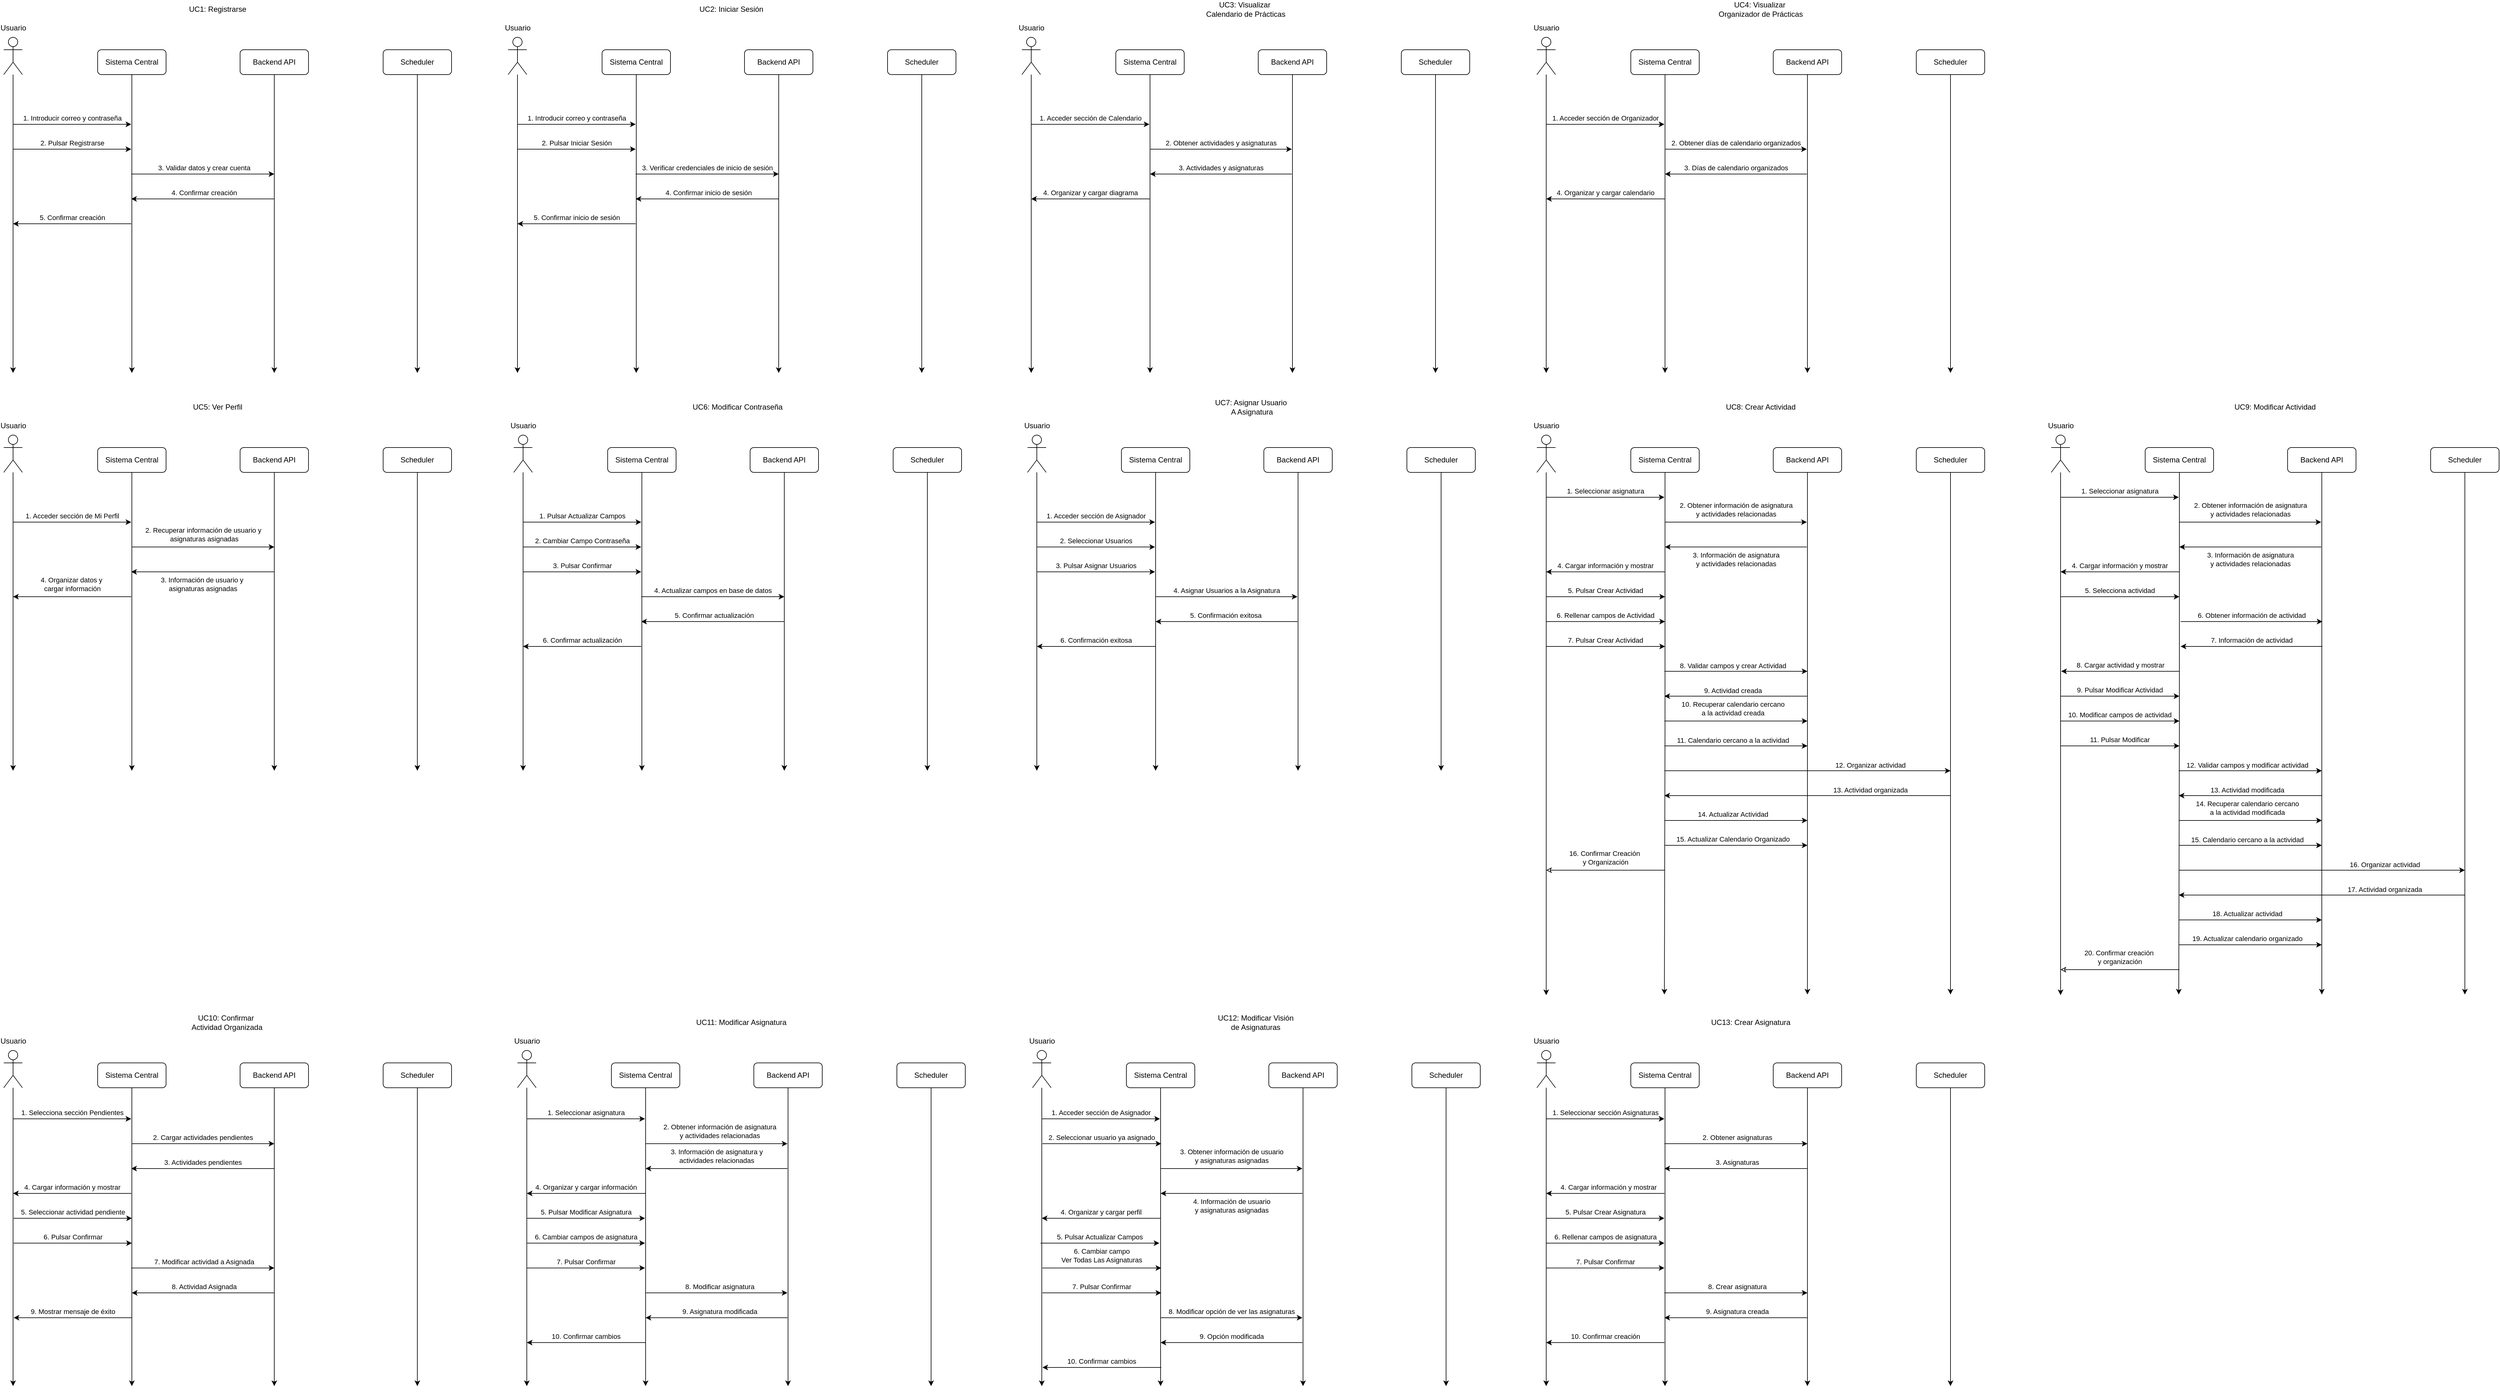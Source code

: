 <mxfile version="27.1.6">
  <diagram id="yF09wzQ3di6HqxB7pPc4" name="Página-1">
    <mxGraphModel dx="2320" dy="3750" grid="1" gridSize="10" guides="1" tooltips="1" connect="1" arrows="1" fold="1" page="1" pageScale="1" pageWidth="827" pageHeight="1169" math="0" shadow="0">
      <root>
        <mxCell id="0" />
        <mxCell id="1" parent="0" />
        <mxCell id="A-kE1wjKScTK0xUyLV8q-9" style="edgeStyle=orthogonalEdgeStyle;rounded=0;orthogonalLoop=1;jettySize=auto;html=1;" parent="1" source="A-kE1wjKScTK0xUyLV8q-1" edge="1">
          <mxGeometry relative="1" as="geometry">
            <mxPoint x="85" y="640" as="targetPoint" />
          </mxGeometry>
        </mxCell>
        <mxCell id="A-kE1wjKScTK0xUyLV8q-1" value="Usuario" style="shape=umlActor;verticalLabelPosition=top;verticalAlign=bottom;html=1;outlineConnect=0;labelPosition=center;align=center;spacing=8;" parent="1" vertex="1">
          <mxGeometry x="70" y="100" width="30" height="60" as="geometry" />
        </mxCell>
        <mxCell id="A-kE1wjKScTK0xUyLV8q-2" value="UC1: Registrarse" style="text;html=1;align=center;verticalAlign=middle;whiteSpace=wrap;rounded=0;" parent="1" vertex="1">
          <mxGeometry x="331" y="40" width="166" height="30" as="geometry" />
        </mxCell>
        <mxCell id="A-kE1wjKScTK0xUyLV8q-6" style="edgeStyle=orthogonalEdgeStyle;rounded=0;orthogonalLoop=1;jettySize=auto;html=1;" parent="1" source="A-kE1wjKScTK0xUyLV8q-3" edge="1">
          <mxGeometry relative="1" as="geometry">
            <mxPoint x="276" y="640" as="targetPoint" />
          </mxGeometry>
        </mxCell>
        <mxCell id="A-kE1wjKScTK0xUyLV8q-3" value="Sistema Central" style="rounded=1;whiteSpace=wrap;html=1;" parent="1" vertex="1">
          <mxGeometry x="221" y="120" width="110" height="40" as="geometry" />
        </mxCell>
        <mxCell id="A-kE1wjKScTK0xUyLV8q-7" style="edgeStyle=orthogonalEdgeStyle;rounded=0;orthogonalLoop=1;jettySize=auto;html=1;" parent="1" source="A-kE1wjKScTK0xUyLV8q-4" edge="1">
          <mxGeometry relative="1" as="geometry">
            <mxPoint x="505" y="640" as="targetPoint" />
          </mxGeometry>
        </mxCell>
        <mxCell id="A-kE1wjKScTK0xUyLV8q-4" value="Backend API" style="rounded=1;whiteSpace=wrap;html=1;" parent="1" vertex="1">
          <mxGeometry x="450" y="120" width="110" height="40" as="geometry" />
        </mxCell>
        <mxCell id="A-kE1wjKScTK0xUyLV8q-8" style="edgeStyle=orthogonalEdgeStyle;rounded=0;orthogonalLoop=1;jettySize=auto;html=1;" parent="1" source="A-kE1wjKScTK0xUyLV8q-5" edge="1">
          <mxGeometry relative="1" as="geometry">
            <mxPoint x="735" y="640" as="targetPoint" />
          </mxGeometry>
        </mxCell>
        <mxCell id="A-kE1wjKScTK0xUyLV8q-5" value="Scheduler" style="rounded=1;whiteSpace=wrap;html=1;" parent="1" vertex="1">
          <mxGeometry x="680" y="120" width="110" height="40" as="geometry" />
        </mxCell>
        <mxCell id="A-kE1wjKScTK0xUyLV8q-10" value="" style="endArrow=classic;html=1;rounded=0;strokeColor=default;align=center;endSize=6;" parent="1" edge="1">
          <mxGeometry width="50" height="50" relative="1" as="geometry">
            <mxPoint x="85" y="240" as="sourcePoint" />
            <mxPoint x="275" y="240" as="targetPoint" />
          </mxGeometry>
        </mxCell>
        <mxCell id="A-kE1wjKScTK0xUyLV8q-12" value="1. Introducir correo y contraseña" style="edgeLabel;html=1;align=center;verticalAlign=middle;resizable=0;points=[];" parent="A-kE1wjKScTK0xUyLV8q-10" vertex="1" connectable="0">
          <mxGeometry x="0.11" relative="1" as="geometry">
            <mxPoint x="-11" y="-10" as="offset" />
          </mxGeometry>
        </mxCell>
        <mxCell id="A-kE1wjKScTK0xUyLV8q-13" value="" style="endArrow=classic;html=1;rounded=0;strokeColor=default;align=center;endSize=6;" parent="1" edge="1">
          <mxGeometry width="50" height="50" relative="1" as="geometry">
            <mxPoint x="85" y="280" as="sourcePoint" />
            <mxPoint x="275" y="280" as="targetPoint" />
          </mxGeometry>
        </mxCell>
        <mxCell id="A-kE1wjKScTK0xUyLV8q-14" value="2. Pulsar Registrarse" style="edgeLabel;html=1;align=center;verticalAlign=middle;resizable=0;points=[];" parent="A-kE1wjKScTK0xUyLV8q-13" vertex="1" connectable="0">
          <mxGeometry x="0.11" relative="1" as="geometry">
            <mxPoint x="-11" y="-10" as="offset" />
          </mxGeometry>
        </mxCell>
        <mxCell id="A-kE1wjKScTK0xUyLV8q-15" value="" style="endArrow=classic;html=1;rounded=0;strokeColor=default;align=center;endSize=6;" parent="1" edge="1">
          <mxGeometry width="50" height="50" relative="1" as="geometry">
            <mxPoint x="275" y="320" as="sourcePoint" />
            <mxPoint x="505" y="320" as="targetPoint" />
            <Array as="points">
              <mxPoint x="320" y="320" />
              <mxPoint x="370" y="320" />
            </Array>
          </mxGeometry>
        </mxCell>
        <mxCell id="A-kE1wjKScTK0xUyLV8q-16" value="3. Validar datos y crear cuenta" style="edgeLabel;html=1;align=center;verticalAlign=middle;resizable=0;points=[];" parent="A-kE1wjKScTK0xUyLV8q-15" vertex="1" connectable="0">
          <mxGeometry x="0.11" relative="1" as="geometry">
            <mxPoint x="-11" y="-10" as="offset" />
          </mxGeometry>
        </mxCell>
        <mxCell id="A-kE1wjKScTK0xUyLV8q-17" value="" style="endArrow=none;html=1;rounded=0;strokeColor=default;align=center;endSize=6;endFill=0;startArrow=classic;startFill=1;" parent="1" edge="1">
          <mxGeometry width="50" height="50" relative="1" as="geometry">
            <mxPoint x="275" y="360" as="sourcePoint" />
            <mxPoint x="505" y="360" as="targetPoint" />
            <Array as="points">
              <mxPoint x="325" y="360" />
              <mxPoint x="375" y="360" />
            </Array>
          </mxGeometry>
        </mxCell>
        <mxCell id="A-kE1wjKScTK0xUyLV8q-18" value="4. Confirmar creación" style="edgeLabel;html=1;align=center;verticalAlign=middle;resizable=0;points=[];" parent="A-kE1wjKScTK0xUyLV8q-17" vertex="1" connectable="0">
          <mxGeometry x="0.11" relative="1" as="geometry">
            <mxPoint x="-11" y="-10" as="offset" />
          </mxGeometry>
        </mxCell>
        <mxCell id="A-kE1wjKScTK0xUyLV8q-19" value="" style="endArrow=none;html=1;rounded=0;strokeColor=default;align=center;endSize=6;endFill=0;startArrow=classic;startFill=1;" parent="1" edge="1">
          <mxGeometry width="50" height="50" relative="1" as="geometry">
            <mxPoint x="85" y="400" as="sourcePoint" />
            <mxPoint x="275" y="400" as="targetPoint" />
            <Array as="points">
              <mxPoint x="100" y="400" />
              <mxPoint x="150" y="400" />
            </Array>
          </mxGeometry>
        </mxCell>
        <mxCell id="A-kE1wjKScTK0xUyLV8q-20" value="5. Confirmar creación" style="edgeLabel;html=1;align=center;verticalAlign=middle;resizable=0;points=[];" parent="A-kE1wjKScTK0xUyLV8q-19" vertex="1" connectable="0">
          <mxGeometry x="0.11" relative="1" as="geometry">
            <mxPoint x="-11" y="-10" as="offset" />
          </mxGeometry>
        </mxCell>
        <mxCell id="A-kE1wjKScTK0xUyLV8q-21" style="edgeStyle=orthogonalEdgeStyle;rounded=0;orthogonalLoop=1;jettySize=auto;html=1;" parent="1" source="A-kE1wjKScTK0xUyLV8q-22" edge="1">
          <mxGeometry relative="1" as="geometry">
            <mxPoint x="896" y="640" as="targetPoint" />
          </mxGeometry>
        </mxCell>
        <mxCell id="A-kE1wjKScTK0xUyLV8q-22" value="Usuario" style="shape=umlActor;verticalLabelPosition=top;verticalAlign=bottom;html=1;outlineConnect=0;labelPosition=center;align=center;spacing=8;" parent="1" vertex="1">
          <mxGeometry x="881" y="100" width="30" height="60" as="geometry" />
        </mxCell>
        <mxCell id="A-kE1wjKScTK0xUyLV8q-23" value="UC2: Iniciar Sesión" style="text;html=1;align=center;verticalAlign=middle;whiteSpace=wrap;rounded=0;" parent="1" vertex="1">
          <mxGeometry x="1157" y="40" width="166" height="30" as="geometry" />
        </mxCell>
        <mxCell id="A-kE1wjKScTK0xUyLV8q-24" style="edgeStyle=orthogonalEdgeStyle;rounded=0;orthogonalLoop=1;jettySize=auto;html=1;" parent="1" source="A-kE1wjKScTK0xUyLV8q-25" edge="1">
          <mxGeometry relative="1" as="geometry">
            <mxPoint x="1087" y="640" as="targetPoint" />
          </mxGeometry>
        </mxCell>
        <mxCell id="A-kE1wjKScTK0xUyLV8q-25" value="Sistema Central" style="rounded=1;whiteSpace=wrap;html=1;" parent="1" vertex="1">
          <mxGeometry x="1032" y="120" width="110" height="40" as="geometry" />
        </mxCell>
        <mxCell id="A-kE1wjKScTK0xUyLV8q-26" style="edgeStyle=orthogonalEdgeStyle;rounded=0;orthogonalLoop=1;jettySize=auto;html=1;" parent="1" source="A-kE1wjKScTK0xUyLV8q-27" edge="1">
          <mxGeometry relative="1" as="geometry">
            <mxPoint x="1316" y="640" as="targetPoint" />
          </mxGeometry>
        </mxCell>
        <mxCell id="A-kE1wjKScTK0xUyLV8q-27" value="Backend API" style="rounded=1;whiteSpace=wrap;html=1;" parent="1" vertex="1">
          <mxGeometry x="1261" y="120" width="110" height="40" as="geometry" />
        </mxCell>
        <mxCell id="A-kE1wjKScTK0xUyLV8q-28" style="edgeStyle=orthogonalEdgeStyle;rounded=0;orthogonalLoop=1;jettySize=auto;html=1;" parent="1" source="A-kE1wjKScTK0xUyLV8q-29" edge="1">
          <mxGeometry relative="1" as="geometry">
            <mxPoint x="1546" y="640" as="targetPoint" />
          </mxGeometry>
        </mxCell>
        <mxCell id="A-kE1wjKScTK0xUyLV8q-29" value="Scheduler" style="rounded=1;whiteSpace=wrap;html=1;" parent="1" vertex="1">
          <mxGeometry x="1491" y="120" width="110" height="40" as="geometry" />
        </mxCell>
        <mxCell id="A-kE1wjKScTK0xUyLV8q-30" value="" style="endArrow=classic;html=1;rounded=0;strokeColor=default;align=center;endSize=6;" parent="1" edge="1">
          <mxGeometry width="50" height="50" relative="1" as="geometry">
            <mxPoint x="896" y="240" as="sourcePoint" />
            <mxPoint x="1086" y="240" as="targetPoint" />
          </mxGeometry>
        </mxCell>
        <mxCell id="A-kE1wjKScTK0xUyLV8q-31" value="1. Introducir correo y contraseña" style="edgeLabel;html=1;align=center;verticalAlign=middle;resizable=0;points=[];" parent="A-kE1wjKScTK0xUyLV8q-30" vertex="1" connectable="0">
          <mxGeometry x="0.11" relative="1" as="geometry">
            <mxPoint x="-11" y="-10" as="offset" />
          </mxGeometry>
        </mxCell>
        <mxCell id="A-kE1wjKScTK0xUyLV8q-32" value="" style="endArrow=classic;html=1;rounded=0;strokeColor=default;align=center;endSize=6;" parent="1" edge="1">
          <mxGeometry width="50" height="50" relative="1" as="geometry">
            <mxPoint x="896" y="280" as="sourcePoint" />
            <mxPoint x="1086" y="280" as="targetPoint" />
          </mxGeometry>
        </mxCell>
        <mxCell id="A-kE1wjKScTK0xUyLV8q-33" value="2. Pulsar Iniciar Sesión" style="edgeLabel;html=1;align=center;verticalAlign=middle;resizable=0;points=[];" parent="A-kE1wjKScTK0xUyLV8q-32" vertex="1" connectable="0">
          <mxGeometry x="0.11" relative="1" as="geometry">
            <mxPoint x="-11" y="-10" as="offset" />
          </mxGeometry>
        </mxCell>
        <mxCell id="A-kE1wjKScTK0xUyLV8q-34" value="" style="endArrow=classic;html=1;rounded=0;strokeColor=default;align=center;endSize=6;" parent="1" edge="1">
          <mxGeometry width="50" height="50" relative="1" as="geometry">
            <mxPoint x="1086" y="320" as="sourcePoint" />
            <mxPoint x="1316" y="320" as="targetPoint" />
            <Array as="points">
              <mxPoint x="1131" y="320" />
              <mxPoint x="1181" y="320" />
            </Array>
          </mxGeometry>
        </mxCell>
        <mxCell id="A-kE1wjKScTK0xUyLV8q-35" value="3. Verificar credenciales de inicio de sesión" style="edgeLabel;html=1;align=center;verticalAlign=middle;resizable=0;points=[];" parent="A-kE1wjKScTK0xUyLV8q-34" vertex="1" connectable="0">
          <mxGeometry x="0.11" relative="1" as="geometry">
            <mxPoint x="-13" y="-10" as="offset" />
          </mxGeometry>
        </mxCell>
        <mxCell id="A-kE1wjKScTK0xUyLV8q-36" value="" style="endArrow=none;html=1;rounded=0;strokeColor=default;align=center;endSize=6;endFill=0;startArrow=classic;startFill=1;" parent="1" edge="1">
          <mxGeometry width="50" height="50" relative="1" as="geometry">
            <mxPoint x="1086" y="360" as="sourcePoint" />
            <mxPoint x="1316" y="360" as="targetPoint" />
            <Array as="points">
              <mxPoint x="1136" y="360" />
              <mxPoint x="1186" y="360" />
            </Array>
          </mxGeometry>
        </mxCell>
        <mxCell id="A-kE1wjKScTK0xUyLV8q-37" value="4. Confirmar inicio de sesión" style="edgeLabel;html=1;align=center;verticalAlign=middle;resizable=0;points=[];" parent="A-kE1wjKScTK0xUyLV8q-36" vertex="1" connectable="0">
          <mxGeometry x="0.11" relative="1" as="geometry">
            <mxPoint x="-11" y="-10" as="offset" />
          </mxGeometry>
        </mxCell>
        <mxCell id="A-kE1wjKScTK0xUyLV8q-38" value="" style="endArrow=none;html=1;rounded=0;strokeColor=default;align=center;endSize=6;endFill=0;startArrow=classic;startFill=1;" parent="1" edge="1">
          <mxGeometry width="50" height="50" relative="1" as="geometry">
            <mxPoint x="896" y="400" as="sourcePoint" />
            <mxPoint x="1086" y="400" as="targetPoint" />
            <Array as="points">
              <mxPoint x="911" y="400" />
              <mxPoint x="961" y="400" />
            </Array>
          </mxGeometry>
        </mxCell>
        <mxCell id="A-kE1wjKScTK0xUyLV8q-39" value="5. Confirmar inicio de sesión" style="edgeLabel;html=1;align=center;verticalAlign=middle;resizable=0;points=[];" parent="A-kE1wjKScTK0xUyLV8q-38" vertex="1" connectable="0">
          <mxGeometry x="0.11" relative="1" as="geometry">
            <mxPoint x="-11" y="-10" as="offset" />
          </mxGeometry>
        </mxCell>
        <mxCell id="A-kE1wjKScTK0xUyLV8q-60" style="edgeStyle=orthogonalEdgeStyle;rounded=0;orthogonalLoop=1;jettySize=auto;html=1;" parent="1" source="A-kE1wjKScTK0xUyLV8q-61" edge="1">
          <mxGeometry relative="1" as="geometry">
            <mxPoint x="1722" y="640" as="targetPoint" />
          </mxGeometry>
        </mxCell>
        <mxCell id="A-kE1wjKScTK0xUyLV8q-61" value="Usuario" style="shape=umlActor;verticalLabelPosition=top;verticalAlign=bottom;html=1;outlineConnect=0;labelPosition=center;align=center;spacing=8;" parent="1" vertex="1">
          <mxGeometry x="1707" y="100" width="30" height="60" as="geometry" />
        </mxCell>
        <mxCell id="A-kE1wjKScTK0xUyLV8q-62" value="UC3: Visualizar&amp;nbsp;&lt;div&gt;Calendario de Prácticas&lt;/div&gt;" style="text;html=1;align=center;verticalAlign=middle;whiteSpace=wrap;rounded=0;" parent="1" vertex="1">
          <mxGeometry x="1984" y="40" width="166" height="30" as="geometry" />
        </mxCell>
        <mxCell id="A-kE1wjKScTK0xUyLV8q-63" style="edgeStyle=orthogonalEdgeStyle;rounded=0;orthogonalLoop=1;jettySize=auto;html=1;" parent="1" source="A-kE1wjKScTK0xUyLV8q-64" edge="1">
          <mxGeometry relative="1" as="geometry">
            <mxPoint x="1913" y="640" as="targetPoint" />
          </mxGeometry>
        </mxCell>
        <mxCell id="A-kE1wjKScTK0xUyLV8q-64" value="Sistema Central" style="rounded=1;whiteSpace=wrap;html=1;" parent="1" vertex="1">
          <mxGeometry x="1858" y="120" width="110" height="40" as="geometry" />
        </mxCell>
        <mxCell id="A-kE1wjKScTK0xUyLV8q-65" style="edgeStyle=orthogonalEdgeStyle;rounded=0;orthogonalLoop=1;jettySize=auto;html=1;" parent="1" source="A-kE1wjKScTK0xUyLV8q-66" edge="1">
          <mxGeometry relative="1" as="geometry">
            <mxPoint x="2142" y="640" as="targetPoint" />
          </mxGeometry>
        </mxCell>
        <mxCell id="A-kE1wjKScTK0xUyLV8q-66" value="Backend API" style="rounded=1;whiteSpace=wrap;html=1;" parent="1" vertex="1">
          <mxGeometry x="2087" y="120" width="110" height="40" as="geometry" />
        </mxCell>
        <mxCell id="A-kE1wjKScTK0xUyLV8q-67" style="edgeStyle=orthogonalEdgeStyle;rounded=0;orthogonalLoop=1;jettySize=auto;html=1;" parent="1" source="A-kE1wjKScTK0xUyLV8q-68" edge="1">
          <mxGeometry relative="1" as="geometry">
            <mxPoint x="2372" y="640" as="targetPoint" />
          </mxGeometry>
        </mxCell>
        <mxCell id="A-kE1wjKScTK0xUyLV8q-68" value="Scheduler" style="rounded=1;whiteSpace=wrap;html=1;" parent="1" vertex="1">
          <mxGeometry x="2317" y="120" width="110" height="40" as="geometry" />
        </mxCell>
        <mxCell id="A-kE1wjKScTK0xUyLV8q-69" value="" style="endArrow=classic;html=1;rounded=0;strokeColor=default;align=center;endSize=6;" parent="1" edge="1">
          <mxGeometry width="50" height="50" relative="1" as="geometry">
            <mxPoint x="1722" y="240" as="sourcePoint" />
            <mxPoint x="1912" y="240" as="targetPoint" />
          </mxGeometry>
        </mxCell>
        <mxCell id="A-kE1wjKScTK0xUyLV8q-70" value="1. Acceder sección de Calendario" style="edgeLabel;html=1;align=center;verticalAlign=middle;resizable=0;points=[];" parent="A-kE1wjKScTK0xUyLV8q-69" vertex="1" connectable="0">
          <mxGeometry x="0.11" relative="1" as="geometry">
            <mxPoint x="-11" y="-10" as="offset" />
          </mxGeometry>
        </mxCell>
        <mxCell id="A-kE1wjKScTK0xUyLV8q-73" value="" style="endArrow=classic;html=1;rounded=0;strokeColor=default;align=center;endSize=6;" parent="1" edge="1">
          <mxGeometry width="50" height="50" relative="1" as="geometry">
            <mxPoint x="1913" y="280" as="sourcePoint" />
            <mxPoint x="2141" y="280" as="targetPoint" />
            <Array as="points">
              <mxPoint x="1957" y="280" />
              <mxPoint x="2007" y="280" />
            </Array>
          </mxGeometry>
        </mxCell>
        <mxCell id="A-kE1wjKScTK0xUyLV8q-74" value="2. Obtener actividades y asignaturas" style="edgeLabel;html=1;align=center;verticalAlign=middle;resizable=0;points=[];" parent="A-kE1wjKScTK0xUyLV8q-73" vertex="1" connectable="0">
          <mxGeometry x="0.11" relative="1" as="geometry">
            <mxPoint x="-13" y="-10" as="offset" />
          </mxGeometry>
        </mxCell>
        <mxCell id="A-kE1wjKScTK0xUyLV8q-75" value="" style="endArrow=none;html=1;rounded=0;strokeColor=default;align=center;endSize=6;endFill=0;startArrow=classic;startFill=1;" parent="1" edge="1">
          <mxGeometry width="50" height="50" relative="1" as="geometry">
            <mxPoint x="1722" y="360" as="sourcePoint" />
            <mxPoint x="1913" y="360" as="targetPoint" />
            <Array as="points">
              <mxPoint x="1730" y="360" />
              <mxPoint x="1780" y="360" />
            </Array>
          </mxGeometry>
        </mxCell>
        <mxCell id="A-kE1wjKScTK0xUyLV8q-76" value="4. Organizar y cargar diagrama" style="edgeLabel;html=1;align=center;verticalAlign=middle;resizable=0;points=[];" parent="A-kE1wjKScTK0xUyLV8q-75" vertex="1" connectable="0">
          <mxGeometry x="0.11" relative="1" as="geometry">
            <mxPoint x="-11" y="-10" as="offset" />
          </mxGeometry>
        </mxCell>
        <mxCell id="A-kE1wjKScTK0xUyLV8q-81" value="" style="endArrow=none;html=1;rounded=0;strokeColor=default;align=center;endSize=6;startFill=1;startArrow=classic;" parent="1" edge="1">
          <mxGeometry width="50" height="50" relative="1" as="geometry">
            <mxPoint x="1913" y="320" as="sourcePoint" />
            <mxPoint x="2141" y="320" as="targetPoint" />
            <Array as="points">
              <mxPoint x="1955" y="320" />
              <mxPoint x="2005" y="320" />
            </Array>
          </mxGeometry>
        </mxCell>
        <mxCell id="A-kE1wjKScTK0xUyLV8q-82" value="3. Actividades y asignaturas" style="edgeLabel;html=1;align=center;verticalAlign=middle;resizable=0;points=[];" parent="A-kE1wjKScTK0xUyLV8q-81" vertex="1" connectable="0">
          <mxGeometry x="0.11" relative="1" as="geometry">
            <mxPoint x="-13" y="-10" as="offset" />
          </mxGeometry>
        </mxCell>
        <mxCell id="A-kE1wjKScTK0xUyLV8q-83" style="edgeStyle=orthogonalEdgeStyle;rounded=0;orthogonalLoop=1;jettySize=auto;html=1;" parent="1" source="A-kE1wjKScTK0xUyLV8q-84" edge="1">
          <mxGeometry relative="1" as="geometry">
            <mxPoint x="2550" y="640" as="targetPoint" />
          </mxGeometry>
        </mxCell>
        <mxCell id="A-kE1wjKScTK0xUyLV8q-84" value="Usuario" style="shape=umlActor;verticalLabelPosition=top;verticalAlign=bottom;html=1;outlineConnect=0;labelPosition=center;align=center;spacing=8;" parent="1" vertex="1">
          <mxGeometry x="2535" y="100" width="30" height="60" as="geometry" />
        </mxCell>
        <mxCell id="A-kE1wjKScTK0xUyLV8q-85" value="UC4: Visualizar&amp;nbsp;&lt;div&gt;Organizador de Prácticas&lt;/div&gt;" style="text;html=1;align=center;verticalAlign=middle;whiteSpace=wrap;rounded=0;" parent="1" vertex="1">
          <mxGeometry x="2812" y="40" width="166" height="30" as="geometry" />
        </mxCell>
        <mxCell id="A-kE1wjKScTK0xUyLV8q-86" style="edgeStyle=orthogonalEdgeStyle;rounded=0;orthogonalLoop=1;jettySize=auto;html=1;" parent="1" source="A-kE1wjKScTK0xUyLV8q-87" edge="1">
          <mxGeometry relative="1" as="geometry">
            <mxPoint x="2741" y="640" as="targetPoint" />
          </mxGeometry>
        </mxCell>
        <mxCell id="A-kE1wjKScTK0xUyLV8q-87" value="Sistema Central" style="rounded=1;whiteSpace=wrap;html=1;" parent="1" vertex="1">
          <mxGeometry x="2686" y="120" width="110" height="40" as="geometry" />
        </mxCell>
        <mxCell id="A-kE1wjKScTK0xUyLV8q-88" style="edgeStyle=orthogonalEdgeStyle;rounded=0;orthogonalLoop=1;jettySize=auto;html=1;" parent="1" source="A-kE1wjKScTK0xUyLV8q-89" edge="1">
          <mxGeometry relative="1" as="geometry">
            <mxPoint x="2970" y="640" as="targetPoint" />
          </mxGeometry>
        </mxCell>
        <mxCell id="A-kE1wjKScTK0xUyLV8q-89" value="Backend API" style="rounded=1;whiteSpace=wrap;html=1;" parent="1" vertex="1">
          <mxGeometry x="2915" y="120" width="110" height="40" as="geometry" />
        </mxCell>
        <mxCell id="A-kE1wjKScTK0xUyLV8q-90" style="edgeStyle=orthogonalEdgeStyle;rounded=0;orthogonalLoop=1;jettySize=auto;html=1;" parent="1" source="A-kE1wjKScTK0xUyLV8q-91" edge="1">
          <mxGeometry relative="1" as="geometry">
            <mxPoint x="3200" y="640" as="targetPoint" />
          </mxGeometry>
        </mxCell>
        <mxCell id="A-kE1wjKScTK0xUyLV8q-91" value="Scheduler" style="rounded=1;whiteSpace=wrap;html=1;" parent="1" vertex="1">
          <mxGeometry x="3145" y="120" width="110" height="40" as="geometry" />
        </mxCell>
        <mxCell id="A-kE1wjKScTK0xUyLV8q-92" value="" style="endArrow=classic;html=1;rounded=0;strokeColor=default;align=center;endSize=6;" parent="1" edge="1">
          <mxGeometry width="50" height="50" relative="1" as="geometry">
            <mxPoint x="2550" y="240" as="sourcePoint" />
            <mxPoint x="2740" y="240" as="targetPoint" />
          </mxGeometry>
        </mxCell>
        <mxCell id="A-kE1wjKScTK0xUyLV8q-93" value="1. Acceder sección de Organizador" style="edgeLabel;html=1;align=center;verticalAlign=middle;resizable=0;points=[];" parent="A-kE1wjKScTK0xUyLV8q-92" vertex="1" connectable="0">
          <mxGeometry x="0.11" relative="1" as="geometry">
            <mxPoint x="-11" y="-10" as="offset" />
          </mxGeometry>
        </mxCell>
        <mxCell id="A-kE1wjKScTK0xUyLV8q-94" value="" style="endArrow=classic;html=1;rounded=0;strokeColor=default;align=center;endSize=6;" parent="1" edge="1">
          <mxGeometry width="50" height="50" relative="1" as="geometry">
            <mxPoint x="2741" y="280" as="sourcePoint" />
            <mxPoint x="2969" y="280" as="targetPoint" />
            <Array as="points">
              <mxPoint x="2785" y="280" />
              <mxPoint x="2835" y="280" />
            </Array>
          </mxGeometry>
        </mxCell>
        <mxCell id="A-kE1wjKScTK0xUyLV8q-95" value="2. Obtener días de calendario organizados" style="edgeLabel;html=1;align=center;verticalAlign=middle;resizable=0;points=[];" parent="A-kE1wjKScTK0xUyLV8q-94" vertex="1" connectable="0">
          <mxGeometry x="0.11" relative="1" as="geometry">
            <mxPoint x="-13" y="-10" as="offset" />
          </mxGeometry>
        </mxCell>
        <mxCell id="A-kE1wjKScTK0xUyLV8q-96" value="" style="endArrow=none;html=1;rounded=0;strokeColor=default;align=center;endSize=6;endFill=0;startArrow=classic;startFill=1;" parent="1" edge="1">
          <mxGeometry width="50" height="50" relative="1" as="geometry">
            <mxPoint x="2550" y="360" as="sourcePoint" />
            <mxPoint x="2741" y="360" as="targetPoint" />
            <Array as="points">
              <mxPoint x="2558" y="360" />
              <mxPoint x="2608" y="360" />
            </Array>
          </mxGeometry>
        </mxCell>
        <mxCell id="A-kE1wjKScTK0xUyLV8q-97" value="4. Organizar y cargar calendario" style="edgeLabel;html=1;align=center;verticalAlign=middle;resizable=0;points=[];" parent="A-kE1wjKScTK0xUyLV8q-96" vertex="1" connectable="0">
          <mxGeometry x="0.11" relative="1" as="geometry">
            <mxPoint x="-11" y="-10" as="offset" />
          </mxGeometry>
        </mxCell>
        <mxCell id="A-kE1wjKScTK0xUyLV8q-98" value="" style="endArrow=none;html=1;rounded=0;strokeColor=default;align=center;endSize=6;startFill=1;startArrow=classic;" parent="1" edge="1">
          <mxGeometry width="50" height="50" relative="1" as="geometry">
            <mxPoint x="2741" y="320" as="sourcePoint" />
            <mxPoint x="2969" y="320" as="targetPoint" />
            <Array as="points">
              <mxPoint x="2783" y="320" />
              <mxPoint x="2833" y="320" />
            </Array>
          </mxGeometry>
        </mxCell>
        <mxCell id="A-kE1wjKScTK0xUyLV8q-99" value="3. Días de calendario organizados" style="edgeLabel;html=1;align=center;verticalAlign=middle;resizable=0;points=[];" parent="A-kE1wjKScTK0xUyLV8q-98" vertex="1" connectable="0">
          <mxGeometry x="0.11" relative="1" as="geometry">
            <mxPoint x="-13" y="-10" as="offset" />
          </mxGeometry>
        </mxCell>
        <mxCell id="A-kE1wjKScTK0xUyLV8q-100" style="edgeStyle=orthogonalEdgeStyle;rounded=0;orthogonalLoop=1;jettySize=auto;html=1;" parent="1" source="A-kE1wjKScTK0xUyLV8q-101" edge="1">
          <mxGeometry relative="1" as="geometry">
            <mxPoint x="85" y="1280" as="targetPoint" />
          </mxGeometry>
        </mxCell>
        <mxCell id="A-kE1wjKScTK0xUyLV8q-101" value="Usuario" style="shape=umlActor;verticalLabelPosition=top;verticalAlign=bottom;html=1;outlineConnect=0;labelPosition=center;align=center;spacing=8;" parent="1" vertex="1">
          <mxGeometry x="70" y="740" width="30" height="60" as="geometry" />
        </mxCell>
        <mxCell id="A-kE1wjKScTK0xUyLV8q-102" value="UC5: Ver Perfil" style="text;html=1;align=center;verticalAlign=middle;whiteSpace=wrap;rounded=0;" parent="1" vertex="1">
          <mxGeometry x="331" y="680" width="166" height="30" as="geometry" />
        </mxCell>
        <mxCell id="A-kE1wjKScTK0xUyLV8q-103" style="edgeStyle=orthogonalEdgeStyle;rounded=0;orthogonalLoop=1;jettySize=auto;html=1;" parent="1" source="A-kE1wjKScTK0xUyLV8q-104" edge="1">
          <mxGeometry relative="1" as="geometry">
            <mxPoint x="276" y="1280" as="targetPoint" />
          </mxGeometry>
        </mxCell>
        <mxCell id="A-kE1wjKScTK0xUyLV8q-104" value="Sistema Central" style="rounded=1;whiteSpace=wrap;html=1;" parent="1" vertex="1">
          <mxGeometry x="221" y="760" width="110" height="40" as="geometry" />
        </mxCell>
        <mxCell id="A-kE1wjKScTK0xUyLV8q-105" style="edgeStyle=orthogonalEdgeStyle;rounded=0;orthogonalLoop=1;jettySize=auto;html=1;" parent="1" source="A-kE1wjKScTK0xUyLV8q-106" edge="1">
          <mxGeometry relative="1" as="geometry">
            <mxPoint x="505" y="1280" as="targetPoint" />
          </mxGeometry>
        </mxCell>
        <mxCell id="A-kE1wjKScTK0xUyLV8q-106" value="Backend API" style="rounded=1;whiteSpace=wrap;html=1;" parent="1" vertex="1">
          <mxGeometry x="450" y="760" width="110" height="40" as="geometry" />
        </mxCell>
        <mxCell id="A-kE1wjKScTK0xUyLV8q-107" style="edgeStyle=orthogonalEdgeStyle;rounded=0;orthogonalLoop=1;jettySize=auto;html=1;" parent="1" source="A-kE1wjKScTK0xUyLV8q-108" edge="1">
          <mxGeometry relative="1" as="geometry">
            <mxPoint x="735" y="1280" as="targetPoint" />
          </mxGeometry>
        </mxCell>
        <mxCell id="A-kE1wjKScTK0xUyLV8q-108" value="Scheduler" style="rounded=1;whiteSpace=wrap;html=1;" parent="1" vertex="1">
          <mxGeometry x="680" y="760" width="110" height="40" as="geometry" />
        </mxCell>
        <mxCell id="A-kE1wjKScTK0xUyLV8q-109" value="" style="endArrow=classic;html=1;rounded=0;strokeColor=default;align=center;endSize=6;" parent="1" edge="1">
          <mxGeometry width="50" height="50" relative="1" as="geometry">
            <mxPoint x="85" y="880" as="sourcePoint" />
            <mxPoint x="275" y="880" as="targetPoint" />
          </mxGeometry>
        </mxCell>
        <mxCell id="A-kE1wjKScTK0xUyLV8q-110" value="1. Acceder sección de Mi Perfil" style="edgeLabel;html=1;align=center;verticalAlign=middle;resizable=0;points=[];" parent="A-kE1wjKScTK0xUyLV8q-109" vertex="1" connectable="0">
          <mxGeometry x="0.11" relative="1" as="geometry">
            <mxPoint x="-11" y="-10" as="offset" />
          </mxGeometry>
        </mxCell>
        <mxCell id="A-kE1wjKScTK0xUyLV8q-113" value="" style="endArrow=classic;html=1;rounded=0;strokeColor=default;align=center;endSize=6;" parent="1" edge="1">
          <mxGeometry width="50" height="50" relative="1" as="geometry">
            <mxPoint x="276" y="920" as="sourcePoint" />
            <mxPoint x="505" y="920" as="targetPoint" />
            <Array as="points">
              <mxPoint x="320" y="920" />
              <mxPoint x="370" y="920" />
            </Array>
          </mxGeometry>
        </mxCell>
        <mxCell id="A-kE1wjKScTK0xUyLV8q-114" value="2. Recuperar información de usuario y&amp;nbsp;&lt;div&gt;asignaturas asignadas&lt;/div&gt;" style="edgeLabel;html=1;align=center;verticalAlign=middle;resizable=0;points=[];" parent="A-kE1wjKScTK0xUyLV8q-113" vertex="1" connectable="0">
          <mxGeometry x="0.11" relative="1" as="geometry">
            <mxPoint x="-11" y="-20" as="offset" />
          </mxGeometry>
        </mxCell>
        <mxCell id="A-kE1wjKScTK0xUyLV8q-115" value="" style="endArrow=none;html=1;rounded=0;strokeColor=default;align=center;endSize=6;endFill=0;startArrow=classic;startFill=1;" parent="1" edge="1">
          <mxGeometry width="50" height="50" relative="1" as="geometry">
            <mxPoint x="275" y="960" as="sourcePoint" />
            <mxPoint x="505" y="960" as="targetPoint" />
            <Array as="points">
              <mxPoint x="325" y="960" />
              <mxPoint x="375" y="960" />
            </Array>
          </mxGeometry>
        </mxCell>
        <mxCell id="A-kE1wjKScTK0xUyLV8q-116" value="3. Información de usuario y&amp;nbsp;&lt;div&gt;asignaturas asignadas&lt;/div&gt;" style="edgeLabel;html=1;align=center;verticalAlign=middle;resizable=0;points=[];" parent="A-kE1wjKScTK0xUyLV8q-115" vertex="1" connectable="0">
          <mxGeometry x="0.11" relative="1" as="geometry">
            <mxPoint x="-13" y="20" as="offset" />
          </mxGeometry>
        </mxCell>
        <mxCell id="A-kE1wjKScTK0xUyLV8q-117" value="" style="endArrow=none;html=1;rounded=0;strokeColor=default;align=center;endSize=6;endFill=0;startArrow=classic;startFill=1;" parent="1" edge="1">
          <mxGeometry width="50" height="50" relative="1" as="geometry">
            <mxPoint x="85" y="1000" as="sourcePoint" />
            <mxPoint x="275" y="1000" as="targetPoint" />
            <Array as="points">
              <mxPoint x="100" y="1000" />
              <mxPoint x="150" y="1000" />
            </Array>
          </mxGeometry>
        </mxCell>
        <mxCell id="A-kE1wjKScTK0xUyLV8q-118" value="4. Organizar datos y&amp;nbsp;&lt;div&gt;cargar información&lt;/div&gt;" style="edgeLabel;html=1;align=center;verticalAlign=middle;resizable=0;points=[];" parent="A-kE1wjKScTK0xUyLV8q-117" vertex="1" connectable="0">
          <mxGeometry x="0.11" relative="1" as="geometry">
            <mxPoint x="-11" y="-20" as="offset" />
          </mxGeometry>
        </mxCell>
        <mxCell id="A-kE1wjKScTK0xUyLV8q-155" style="edgeStyle=orthogonalEdgeStyle;rounded=0;orthogonalLoop=1;jettySize=auto;html=1;" parent="1" source="A-kE1wjKScTK0xUyLV8q-156" edge="1">
          <mxGeometry relative="1" as="geometry">
            <mxPoint x="2550" y="1641" as="targetPoint" />
          </mxGeometry>
        </mxCell>
        <mxCell id="A-kE1wjKScTK0xUyLV8q-156" value="Usuario" style="shape=umlActor;verticalLabelPosition=top;verticalAlign=bottom;html=1;outlineConnect=0;labelPosition=center;align=center;spacing=8;" parent="1" vertex="1">
          <mxGeometry x="2535" y="740" width="30" height="60" as="geometry" />
        </mxCell>
        <mxCell id="A-kE1wjKScTK0xUyLV8q-157" value="UC8: Crear Actividad" style="text;html=1;align=center;verticalAlign=middle;whiteSpace=wrap;rounded=0;" parent="1" vertex="1">
          <mxGeometry x="2812" y="680" width="166" height="30" as="geometry" />
        </mxCell>
        <mxCell id="A-kE1wjKScTK0xUyLV8q-158" style="edgeStyle=orthogonalEdgeStyle;rounded=0;orthogonalLoop=1;jettySize=auto;html=1;" parent="1" source="A-kE1wjKScTK0xUyLV8q-159" edge="1">
          <mxGeometry relative="1" as="geometry">
            <mxPoint x="2740" y="1640" as="targetPoint" />
          </mxGeometry>
        </mxCell>
        <mxCell id="A-kE1wjKScTK0xUyLV8q-159" value="Sistema Central" style="rounded=1;whiteSpace=wrap;html=1;" parent="1" vertex="1">
          <mxGeometry x="2686" y="760" width="110" height="40" as="geometry" />
        </mxCell>
        <mxCell id="A-kE1wjKScTK0xUyLV8q-160" style="edgeStyle=orthogonalEdgeStyle;rounded=0;orthogonalLoop=1;jettySize=auto;html=1;" parent="1" source="A-kE1wjKScTK0xUyLV8q-161" edge="1">
          <mxGeometry relative="1" as="geometry">
            <mxPoint x="2970" y="1640" as="targetPoint" />
          </mxGeometry>
        </mxCell>
        <mxCell id="A-kE1wjKScTK0xUyLV8q-161" value="Backend API" style="rounded=1;whiteSpace=wrap;html=1;" parent="1" vertex="1">
          <mxGeometry x="2915" y="760" width="110" height="40" as="geometry" />
        </mxCell>
        <mxCell id="A-kE1wjKScTK0xUyLV8q-162" style="edgeStyle=orthogonalEdgeStyle;rounded=0;orthogonalLoop=1;jettySize=auto;html=1;" parent="1" source="A-kE1wjKScTK0xUyLV8q-163" edge="1">
          <mxGeometry relative="1" as="geometry">
            <mxPoint x="3200" y="1640" as="targetPoint" />
          </mxGeometry>
        </mxCell>
        <mxCell id="A-kE1wjKScTK0xUyLV8q-163" value="Scheduler" style="rounded=1;whiteSpace=wrap;html=1;" parent="1" vertex="1">
          <mxGeometry x="3145" y="760" width="110" height="40" as="geometry" />
        </mxCell>
        <mxCell id="A-kE1wjKScTK0xUyLV8q-164" value="" style="endArrow=classic;html=1;rounded=0;strokeColor=default;align=center;endSize=6;" parent="1" edge="1">
          <mxGeometry width="50" height="50" relative="1" as="geometry">
            <mxPoint x="2550" y="840" as="sourcePoint" />
            <mxPoint x="2740" y="840" as="targetPoint" />
          </mxGeometry>
        </mxCell>
        <mxCell id="A-kE1wjKScTK0xUyLV8q-165" value="1. Seleccionar asignatura" style="edgeLabel;html=1;align=center;verticalAlign=middle;resizable=0;points=[];" parent="A-kE1wjKScTK0xUyLV8q-164" vertex="1" connectable="0">
          <mxGeometry x="0.11" relative="1" as="geometry">
            <mxPoint x="-11" y="-10" as="offset" />
          </mxGeometry>
        </mxCell>
        <mxCell id="A-kE1wjKScTK0xUyLV8q-166" value="" style="endArrow=classic;html=1;rounded=0;strokeColor=default;align=center;endSize=6;" parent="1" edge="1">
          <mxGeometry width="50" height="50" relative="1" as="geometry">
            <mxPoint x="2741" y="880" as="sourcePoint" />
            <mxPoint x="2969" y="880" as="targetPoint" />
            <Array as="points">
              <mxPoint x="2785" y="880" />
              <mxPoint x="2835" y="880" />
            </Array>
          </mxGeometry>
        </mxCell>
        <mxCell id="A-kE1wjKScTK0xUyLV8q-167" value="2. Obtener información de asignatura&lt;div&gt;y actividades relacionadas&lt;/div&gt;" style="edgeLabel;html=1;align=center;verticalAlign=middle;resizable=0;points=[];" parent="A-kE1wjKScTK0xUyLV8q-166" vertex="1" connectable="0">
          <mxGeometry x="0.11" relative="1" as="geometry">
            <mxPoint x="-13" y="-20" as="offset" />
          </mxGeometry>
        </mxCell>
        <mxCell id="A-kE1wjKScTK0xUyLV8q-168" value="" style="endArrow=none;html=1;rounded=0;strokeColor=default;align=center;endSize=6;endFill=0;startArrow=classic;startFill=1;" parent="1" edge="1">
          <mxGeometry width="50" height="50" relative="1" as="geometry">
            <mxPoint x="2550" y="960" as="sourcePoint" />
            <mxPoint x="2741" y="960" as="targetPoint" />
            <Array as="points">
              <mxPoint x="2558" y="960" />
              <mxPoint x="2608" y="960" />
            </Array>
          </mxGeometry>
        </mxCell>
        <mxCell id="A-kE1wjKScTK0xUyLV8q-169" value="4. Cargar información y mostrar" style="edgeLabel;html=1;align=center;verticalAlign=middle;resizable=0;points=[];" parent="A-kE1wjKScTK0xUyLV8q-168" vertex="1" connectable="0">
          <mxGeometry x="0.11" relative="1" as="geometry">
            <mxPoint x="-11" y="-10" as="offset" />
          </mxGeometry>
        </mxCell>
        <mxCell id="A-kE1wjKScTK0xUyLV8q-170" value="" style="endArrow=none;html=1;rounded=0;strokeColor=default;align=center;endSize=6;startFill=1;startArrow=classic;" parent="1" edge="1">
          <mxGeometry width="50" height="50" relative="1" as="geometry">
            <mxPoint x="2741" y="920" as="sourcePoint" />
            <mxPoint x="2969" y="920" as="targetPoint" />
            <Array as="points">
              <mxPoint x="2783" y="920" />
              <mxPoint x="2833" y="920" />
            </Array>
          </mxGeometry>
        </mxCell>
        <mxCell id="A-kE1wjKScTK0xUyLV8q-171" value="3. Información de asignatura&lt;div&gt;y actividades relacionadas&lt;/div&gt;" style="edgeLabel;html=1;align=center;verticalAlign=middle;resizable=0;points=[];" parent="A-kE1wjKScTK0xUyLV8q-170" vertex="1" connectable="0">
          <mxGeometry x="0.11" relative="1" as="geometry">
            <mxPoint x="-13" y="20" as="offset" />
          </mxGeometry>
        </mxCell>
        <mxCell id="A-kE1wjKScTK0xUyLV8q-191" style="edgeStyle=orthogonalEdgeStyle;rounded=0;orthogonalLoop=1;jettySize=auto;html=1;" parent="1" source="A-kE1wjKScTK0xUyLV8q-192" edge="1">
          <mxGeometry relative="1" as="geometry">
            <mxPoint x="85" y="2270" as="targetPoint" />
          </mxGeometry>
        </mxCell>
        <mxCell id="A-kE1wjKScTK0xUyLV8q-192" value="Usuario" style="shape=umlActor;verticalLabelPosition=top;verticalAlign=bottom;html=1;outlineConnect=0;labelPosition=center;align=center;spacing=8;" parent="1" vertex="1">
          <mxGeometry x="70" y="1730" width="30" height="60" as="geometry" />
        </mxCell>
        <mxCell id="A-kE1wjKScTK0xUyLV8q-193" value="UC10: Confirmar&amp;nbsp;&lt;div&gt;Actividad Organizada&lt;/div&gt;" style="text;html=1;align=center;verticalAlign=middle;whiteSpace=wrap;rounded=0;" parent="1" vertex="1">
          <mxGeometry x="346" y="1670" width="166" height="30" as="geometry" />
        </mxCell>
        <mxCell id="A-kE1wjKScTK0xUyLV8q-194" style="edgeStyle=orthogonalEdgeStyle;rounded=0;orthogonalLoop=1;jettySize=auto;html=1;" parent="1" source="A-kE1wjKScTK0xUyLV8q-195" edge="1">
          <mxGeometry relative="1" as="geometry">
            <mxPoint x="276" y="2270" as="targetPoint" />
          </mxGeometry>
        </mxCell>
        <mxCell id="A-kE1wjKScTK0xUyLV8q-195" value="Sistema Central" style="rounded=1;whiteSpace=wrap;html=1;" parent="1" vertex="1">
          <mxGeometry x="221" y="1750" width="110" height="40" as="geometry" />
        </mxCell>
        <mxCell id="A-kE1wjKScTK0xUyLV8q-196" style="edgeStyle=orthogonalEdgeStyle;rounded=0;orthogonalLoop=1;jettySize=auto;html=1;" parent="1" source="A-kE1wjKScTK0xUyLV8q-197" edge="1">
          <mxGeometry relative="1" as="geometry">
            <mxPoint x="505" y="2270" as="targetPoint" />
          </mxGeometry>
        </mxCell>
        <mxCell id="A-kE1wjKScTK0xUyLV8q-197" value="Backend API" style="rounded=1;whiteSpace=wrap;html=1;" parent="1" vertex="1">
          <mxGeometry x="450" y="1750" width="110" height="40" as="geometry" />
        </mxCell>
        <mxCell id="A-kE1wjKScTK0xUyLV8q-198" style="edgeStyle=orthogonalEdgeStyle;rounded=0;orthogonalLoop=1;jettySize=auto;html=1;" parent="1" source="A-kE1wjKScTK0xUyLV8q-199" edge="1">
          <mxGeometry relative="1" as="geometry">
            <mxPoint x="735" y="2270" as="targetPoint" />
          </mxGeometry>
        </mxCell>
        <mxCell id="A-kE1wjKScTK0xUyLV8q-199" value="Scheduler" style="rounded=1;whiteSpace=wrap;html=1;" parent="1" vertex="1">
          <mxGeometry x="680" y="1750" width="110" height="40" as="geometry" />
        </mxCell>
        <mxCell id="A-kE1wjKScTK0xUyLV8q-200" value="" style="endArrow=classic;html=1;rounded=0;strokeColor=default;align=center;endSize=6;" parent="1" edge="1">
          <mxGeometry width="50" height="50" relative="1" as="geometry">
            <mxPoint x="85" y="1840" as="sourcePoint" />
            <mxPoint x="275" y="1840" as="targetPoint" />
          </mxGeometry>
        </mxCell>
        <mxCell id="A-kE1wjKScTK0xUyLV8q-201" value="1. Selecciona sección Pendientes" style="edgeLabel;html=1;align=center;verticalAlign=middle;resizable=0;points=[];" parent="A-kE1wjKScTK0xUyLV8q-200" vertex="1" connectable="0">
          <mxGeometry x="0.11" relative="1" as="geometry">
            <mxPoint x="-11" y="-10" as="offset" />
          </mxGeometry>
        </mxCell>
        <mxCell id="A-kE1wjKScTK0xUyLV8q-204" value="" style="endArrow=none;html=1;rounded=0;strokeColor=default;align=center;endSize=6;startArrow=classic;startFill=1;" parent="1" edge="1">
          <mxGeometry width="50" height="50" relative="1" as="geometry">
            <mxPoint x="275" y="1920" as="sourcePoint" />
            <mxPoint x="505" y="1920" as="targetPoint" />
            <Array as="points">
              <mxPoint x="320" y="1920" />
              <mxPoint x="370" y="1920" />
            </Array>
          </mxGeometry>
        </mxCell>
        <mxCell id="A-kE1wjKScTK0xUyLV8q-205" value="3. Actividades pendientes" style="edgeLabel;html=1;align=center;verticalAlign=middle;resizable=0;points=[];" parent="A-kE1wjKScTK0xUyLV8q-204" vertex="1" connectable="0">
          <mxGeometry x="0.11" relative="1" as="geometry">
            <mxPoint x="-13" y="-10" as="offset" />
          </mxGeometry>
        </mxCell>
        <mxCell id="A-kE1wjKScTK0xUyLV8q-206" value="" style="endArrow=classic;html=1;rounded=0;strokeColor=default;align=center;endSize=6;endFill=1;startArrow=none;startFill=0;" parent="1" edge="1">
          <mxGeometry width="50" height="50" relative="1" as="geometry">
            <mxPoint x="275" y="2080" as="sourcePoint" />
            <mxPoint x="505" y="2080" as="targetPoint" />
            <Array as="points">
              <mxPoint x="325" y="2080" />
              <mxPoint x="375" y="2080" />
            </Array>
          </mxGeometry>
        </mxCell>
        <mxCell id="A-kE1wjKScTK0xUyLV8q-207" value="7. Modificar actividad a Asignada" style="edgeLabel;html=1;align=center;verticalAlign=middle;resizable=0;points=[];" parent="A-kE1wjKScTK0xUyLV8q-206" vertex="1" connectable="0">
          <mxGeometry x="0.11" relative="1" as="geometry">
            <mxPoint x="-11" y="-10" as="offset" />
          </mxGeometry>
        </mxCell>
        <mxCell id="A-kE1wjKScTK0xUyLV8q-208" value="" style="endArrow=none;html=1;rounded=0;strokeColor=default;align=center;endSize=6;endFill=0;startArrow=classic;startFill=1;" parent="1" edge="1">
          <mxGeometry width="50" height="50" relative="1" as="geometry">
            <mxPoint x="85" y="1960" as="sourcePoint" />
            <mxPoint x="275" y="1960" as="targetPoint" />
            <Array as="points">
              <mxPoint x="100" y="1960" />
              <mxPoint x="150" y="1960" />
            </Array>
          </mxGeometry>
        </mxCell>
        <mxCell id="A-kE1wjKScTK0xUyLV8q-209" value="4. Cargar información y mostrar" style="edgeLabel;html=1;align=center;verticalAlign=middle;resizable=0;points=[];" parent="A-kE1wjKScTK0xUyLV8q-208" vertex="1" connectable="0">
          <mxGeometry x="0.11" relative="1" as="geometry">
            <mxPoint x="-11" y="-10" as="offset" />
          </mxGeometry>
        </mxCell>
        <mxCell id="A-kE1wjKScTK0xUyLV8q-210" style="edgeStyle=orthogonalEdgeStyle;rounded=0;orthogonalLoop=1;jettySize=auto;html=1;" parent="1" source="A-kE1wjKScTK0xUyLV8q-211" edge="1">
          <mxGeometry relative="1" as="geometry">
            <mxPoint x="911" y="2270" as="targetPoint" />
          </mxGeometry>
        </mxCell>
        <mxCell id="A-kE1wjKScTK0xUyLV8q-211" value="Usuario" style="shape=umlActor;verticalLabelPosition=top;verticalAlign=bottom;html=1;outlineConnect=0;labelPosition=center;align=center;spacing=8;" parent="1" vertex="1">
          <mxGeometry x="896" y="1730" width="30" height="60" as="geometry" />
        </mxCell>
        <mxCell id="A-kE1wjKScTK0xUyLV8q-212" value="UC11: Modificar Asignatura" style="text;html=1;align=center;verticalAlign=middle;whiteSpace=wrap;rounded=0;" parent="1" vertex="1">
          <mxGeometry x="1173" y="1670" width="166" height="30" as="geometry" />
        </mxCell>
        <mxCell id="A-kE1wjKScTK0xUyLV8q-213" style="edgeStyle=orthogonalEdgeStyle;rounded=0;orthogonalLoop=1;jettySize=auto;html=1;" parent="1" source="A-kE1wjKScTK0xUyLV8q-214" edge="1">
          <mxGeometry relative="1" as="geometry">
            <mxPoint x="1102" y="2270" as="targetPoint" />
          </mxGeometry>
        </mxCell>
        <mxCell id="A-kE1wjKScTK0xUyLV8q-214" value="Sistema Central" style="rounded=1;whiteSpace=wrap;html=1;" parent="1" vertex="1">
          <mxGeometry x="1047" y="1750" width="110" height="40" as="geometry" />
        </mxCell>
        <mxCell id="A-kE1wjKScTK0xUyLV8q-215" style="edgeStyle=orthogonalEdgeStyle;rounded=0;orthogonalLoop=1;jettySize=auto;html=1;" parent="1" source="A-kE1wjKScTK0xUyLV8q-216" edge="1">
          <mxGeometry relative="1" as="geometry">
            <mxPoint x="1331" y="2270" as="targetPoint" />
          </mxGeometry>
        </mxCell>
        <mxCell id="A-kE1wjKScTK0xUyLV8q-216" value="Backend API" style="rounded=1;whiteSpace=wrap;html=1;" parent="1" vertex="1">
          <mxGeometry x="1276" y="1750" width="110" height="40" as="geometry" />
        </mxCell>
        <mxCell id="A-kE1wjKScTK0xUyLV8q-217" style="edgeStyle=orthogonalEdgeStyle;rounded=0;orthogonalLoop=1;jettySize=auto;html=1;" parent="1" source="A-kE1wjKScTK0xUyLV8q-218" edge="1">
          <mxGeometry relative="1" as="geometry">
            <mxPoint x="1561" y="2270" as="targetPoint" />
          </mxGeometry>
        </mxCell>
        <mxCell id="A-kE1wjKScTK0xUyLV8q-218" value="Scheduler" style="rounded=1;whiteSpace=wrap;html=1;" parent="1" vertex="1">
          <mxGeometry x="1506" y="1750" width="110" height="40" as="geometry" />
        </mxCell>
        <mxCell id="A-kE1wjKScTK0xUyLV8q-219" value="" style="endArrow=classic;html=1;rounded=0;strokeColor=default;align=center;endSize=6;" parent="1" edge="1">
          <mxGeometry width="50" height="50" relative="1" as="geometry">
            <mxPoint x="911" y="1840" as="sourcePoint" />
            <mxPoint x="1101" y="1840" as="targetPoint" />
          </mxGeometry>
        </mxCell>
        <mxCell id="A-kE1wjKScTK0xUyLV8q-220" value="1. Seleccionar asignatura" style="edgeLabel;html=1;align=center;verticalAlign=middle;resizable=0;points=[];" parent="A-kE1wjKScTK0xUyLV8q-219" vertex="1" connectable="0">
          <mxGeometry x="0.11" relative="1" as="geometry">
            <mxPoint x="-11" y="-10" as="offset" />
          </mxGeometry>
        </mxCell>
        <mxCell id="A-kE1wjKScTK0xUyLV8q-221" value="" style="endArrow=classic;html=1;rounded=0;strokeColor=default;align=center;endSize=6;" parent="1" edge="1">
          <mxGeometry width="50" height="50" relative="1" as="geometry">
            <mxPoint x="1102" y="1880" as="sourcePoint" />
            <mxPoint x="1330" y="1880" as="targetPoint" />
            <Array as="points">
              <mxPoint x="1146" y="1880" />
              <mxPoint x="1196" y="1880" />
            </Array>
          </mxGeometry>
        </mxCell>
        <mxCell id="A-kE1wjKScTK0xUyLV8q-222" value="2. Obtener información de asignatura&lt;div&gt;y actividades relacionadas&lt;/div&gt;" style="edgeLabel;html=1;align=center;verticalAlign=middle;resizable=0;points=[];" parent="A-kE1wjKScTK0xUyLV8q-221" vertex="1" connectable="0">
          <mxGeometry x="0.11" relative="1" as="geometry">
            <mxPoint x="-8" y="-20" as="offset" />
          </mxGeometry>
        </mxCell>
        <mxCell id="A-kE1wjKScTK0xUyLV8q-223" value="" style="endArrow=none;html=1;rounded=0;strokeColor=default;align=center;endSize=6;endFill=0;startArrow=classic;startFill=1;" parent="1" edge="1">
          <mxGeometry width="50" height="50" relative="1" as="geometry">
            <mxPoint x="911" y="1960" as="sourcePoint" />
            <mxPoint x="1102" y="1960" as="targetPoint" />
            <Array as="points">
              <mxPoint x="919" y="1960" />
              <mxPoint x="969" y="1960" />
            </Array>
          </mxGeometry>
        </mxCell>
        <mxCell id="A-kE1wjKScTK0xUyLV8q-224" value="4. Organizar y cargar información" style="edgeLabel;html=1;align=center;verticalAlign=middle;resizable=0;points=[];" parent="A-kE1wjKScTK0xUyLV8q-223" vertex="1" connectable="0">
          <mxGeometry x="0.11" relative="1" as="geometry">
            <mxPoint x="-11" y="-10" as="offset" />
          </mxGeometry>
        </mxCell>
        <mxCell id="A-kE1wjKScTK0xUyLV8q-225" value="" style="endArrow=none;html=1;rounded=0;strokeColor=default;align=center;endSize=6;startFill=1;startArrow=classic;" parent="1" edge="1">
          <mxGeometry width="50" height="50" relative="1" as="geometry">
            <mxPoint x="1102" y="1920" as="sourcePoint" />
            <mxPoint x="1330" y="1920" as="targetPoint" />
            <Array as="points">
              <mxPoint x="1144" y="1920" />
              <mxPoint x="1194" y="1920" />
            </Array>
          </mxGeometry>
        </mxCell>
        <mxCell id="A-kE1wjKScTK0xUyLV8q-226" value="3. Información de asignatura y&lt;div&gt;actividades relacionadas&lt;/div&gt;" style="edgeLabel;html=1;align=center;verticalAlign=middle;resizable=0;points=[];" parent="A-kE1wjKScTK0xUyLV8q-225" vertex="1" connectable="0">
          <mxGeometry x="0.11" relative="1" as="geometry">
            <mxPoint x="-13" y="-20" as="offset" />
          </mxGeometry>
        </mxCell>
        <mxCell id="A-kE1wjKScTK0xUyLV8q-227" style="edgeStyle=orthogonalEdgeStyle;rounded=0;orthogonalLoop=1;jettySize=auto;html=1;" parent="1" source="A-kE1wjKScTK0xUyLV8q-228" edge="1">
          <mxGeometry relative="1" as="geometry">
            <mxPoint x="1739" y="2270" as="targetPoint" />
          </mxGeometry>
        </mxCell>
        <mxCell id="A-kE1wjKScTK0xUyLV8q-228" value="Usuario" style="shape=umlActor;verticalLabelPosition=top;verticalAlign=bottom;html=1;outlineConnect=0;labelPosition=center;align=center;spacing=8;" parent="1" vertex="1">
          <mxGeometry x="1724" y="1730" width="30" height="60" as="geometry" />
        </mxCell>
        <mxCell id="A-kE1wjKScTK0xUyLV8q-229" value="UC12: Modificar Visión&lt;br&gt;&lt;div&gt;de Asignaturas&lt;/div&gt;" style="text;html=1;align=center;verticalAlign=middle;whiteSpace=wrap;rounded=0;" parent="1" vertex="1">
          <mxGeometry x="2000" y="1670" width="166" height="30" as="geometry" />
        </mxCell>
        <mxCell id="A-kE1wjKScTK0xUyLV8q-230" style="edgeStyle=orthogonalEdgeStyle;rounded=0;orthogonalLoop=1;jettySize=auto;html=1;" parent="1" source="A-kE1wjKScTK0xUyLV8q-231" edge="1">
          <mxGeometry relative="1" as="geometry">
            <mxPoint x="1930" y="2270" as="targetPoint" />
          </mxGeometry>
        </mxCell>
        <mxCell id="A-kE1wjKScTK0xUyLV8q-231" value="Sistema Central" style="rounded=1;whiteSpace=wrap;html=1;" parent="1" vertex="1">
          <mxGeometry x="1875" y="1750" width="110" height="40" as="geometry" />
        </mxCell>
        <mxCell id="A-kE1wjKScTK0xUyLV8q-232" style="edgeStyle=orthogonalEdgeStyle;rounded=0;orthogonalLoop=1;jettySize=auto;html=1;" parent="1" source="A-kE1wjKScTK0xUyLV8q-233" edge="1">
          <mxGeometry relative="1" as="geometry">
            <mxPoint x="2159" y="2270" as="targetPoint" />
          </mxGeometry>
        </mxCell>
        <mxCell id="A-kE1wjKScTK0xUyLV8q-233" value="Backend API" style="rounded=1;whiteSpace=wrap;html=1;" parent="1" vertex="1">
          <mxGeometry x="2104" y="1750" width="110" height="40" as="geometry" />
        </mxCell>
        <mxCell id="A-kE1wjKScTK0xUyLV8q-234" style="edgeStyle=orthogonalEdgeStyle;rounded=0;orthogonalLoop=1;jettySize=auto;html=1;" parent="1" source="A-kE1wjKScTK0xUyLV8q-235" edge="1">
          <mxGeometry relative="1" as="geometry">
            <mxPoint x="2389" y="2270" as="targetPoint" />
          </mxGeometry>
        </mxCell>
        <mxCell id="A-kE1wjKScTK0xUyLV8q-235" value="Scheduler" style="rounded=1;whiteSpace=wrap;html=1;" parent="1" vertex="1">
          <mxGeometry x="2334" y="1750" width="110" height="40" as="geometry" />
        </mxCell>
        <mxCell id="A-kE1wjKScTK0xUyLV8q-236" value="" style="endArrow=classic;html=1;rounded=0;strokeColor=default;align=center;endSize=6;" parent="1" edge="1">
          <mxGeometry width="50" height="50" relative="1" as="geometry">
            <mxPoint x="1739" y="1840" as="sourcePoint" />
            <mxPoint x="1929" y="1840" as="targetPoint" />
          </mxGeometry>
        </mxCell>
        <mxCell id="A-kE1wjKScTK0xUyLV8q-237" value="1. Acceder sección de Asignador" style="edgeLabel;html=1;align=center;verticalAlign=middle;resizable=0;points=[];" parent="A-kE1wjKScTK0xUyLV8q-236" vertex="1" connectable="0">
          <mxGeometry x="0.11" relative="1" as="geometry">
            <mxPoint x="-11" y="-10" as="offset" />
          </mxGeometry>
        </mxCell>
        <mxCell id="A-kE1wjKScTK0xUyLV8q-238" value="" style="endArrow=classic;html=1;rounded=0;strokeColor=default;align=center;endSize=6;" parent="1" edge="1">
          <mxGeometry width="50" height="50" relative="1" as="geometry">
            <mxPoint x="1930" y="1920" as="sourcePoint" />
            <mxPoint x="2158" y="1920" as="targetPoint" />
            <Array as="points">
              <mxPoint x="1974" y="1920" />
              <mxPoint x="2024" y="1920" />
            </Array>
          </mxGeometry>
        </mxCell>
        <mxCell id="A-kE1wjKScTK0xUyLV8q-239" value="3. Obtener información de usuario&lt;div&gt;y asignaturas asignadas&lt;/div&gt;" style="edgeLabel;html=1;align=center;verticalAlign=middle;resizable=0;points=[];" parent="A-kE1wjKScTK0xUyLV8q-238" vertex="1" connectable="0">
          <mxGeometry x="0.11" relative="1" as="geometry">
            <mxPoint x="-13" y="-20" as="offset" />
          </mxGeometry>
        </mxCell>
        <mxCell id="A-kE1wjKScTK0xUyLV8q-240" value="" style="endArrow=none;html=1;rounded=0;strokeColor=default;align=center;endSize=6;endFill=0;startArrow=classic;startFill=1;" parent="1" edge="1">
          <mxGeometry width="50" height="50" relative="1" as="geometry">
            <mxPoint x="1739" y="2000" as="sourcePoint" />
            <mxPoint x="1930" y="2000" as="targetPoint" />
            <Array as="points">
              <mxPoint x="1747" y="2000" />
              <mxPoint x="1797" y="2000" />
            </Array>
          </mxGeometry>
        </mxCell>
        <mxCell id="A-kE1wjKScTK0xUyLV8q-241" value="4. Organizar y cargar perfil" style="edgeLabel;html=1;align=center;verticalAlign=middle;resizable=0;points=[];" parent="A-kE1wjKScTK0xUyLV8q-240" vertex="1" connectable="0">
          <mxGeometry x="0.11" relative="1" as="geometry">
            <mxPoint x="-11" y="-10" as="offset" />
          </mxGeometry>
        </mxCell>
        <mxCell id="A-kE1wjKScTK0xUyLV8q-242" value="" style="endArrow=none;html=1;rounded=0;strokeColor=default;align=center;endSize=6;startFill=1;startArrow=classic;" parent="1" edge="1">
          <mxGeometry width="50" height="50" relative="1" as="geometry">
            <mxPoint x="1930" y="1960" as="sourcePoint" />
            <mxPoint x="2158" y="1960" as="targetPoint" />
            <Array as="points">
              <mxPoint x="1972" y="1960" />
              <mxPoint x="2022" y="1960" />
            </Array>
          </mxGeometry>
        </mxCell>
        <mxCell id="A-kE1wjKScTK0xUyLV8q-243" value="4. Información de usuario&lt;div&gt;y asignaturas asignadas&lt;/div&gt;" style="edgeLabel;html=1;align=center;verticalAlign=middle;resizable=0;points=[];" parent="A-kE1wjKScTK0xUyLV8q-242" vertex="1" connectable="0">
          <mxGeometry x="0.11" relative="1" as="geometry">
            <mxPoint x="-13" y="20" as="offset" />
          </mxGeometry>
        </mxCell>
        <mxCell id="A-kE1wjKScTK0xUyLV8q-244" style="edgeStyle=orthogonalEdgeStyle;rounded=0;orthogonalLoop=1;jettySize=auto;html=1;" parent="1" source="A-kE1wjKScTK0xUyLV8q-245" edge="1">
          <mxGeometry relative="1" as="geometry">
            <mxPoint x="2550" y="2270" as="targetPoint" />
          </mxGeometry>
        </mxCell>
        <mxCell id="A-kE1wjKScTK0xUyLV8q-245" value="Usuario" style="shape=umlActor;verticalLabelPosition=top;verticalAlign=bottom;html=1;outlineConnect=0;labelPosition=center;align=center;spacing=8;" parent="1" vertex="1">
          <mxGeometry x="2535" y="1730" width="30" height="60" as="geometry" />
        </mxCell>
        <mxCell id="A-kE1wjKScTK0xUyLV8q-246" value="UC13: Crear Asignatura" style="text;html=1;align=center;verticalAlign=middle;whiteSpace=wrap;rounded=0;" parent="1" vertex="1">
          <mxGeometry x="2796" y="1670" width="166" height="30" as="geometry" />
        </mxCell>
        <mxCell id="A-kE1wjKScTK0xUyLV8q-247" style="edgeStyle=orthogonalEdgeStyle;rounded=0;orthogonalLoop=1;jettySize=auto;html=1;" parent="1" source="A-kE1wjKScTK0xUyLV8q-248" edge="1">
          <mxGeometry relative="1" as="geometry">
            <mxPoint x="2741" y="2270" as="targetPoint" />
          </mxGeometry>
        </mxCell>
        <mxCell id="A-kE1wjKScTK0xUyLV8q-248" value="Sistema Central" style="rounded=1;whiteSpace=wrap;html=1;" parent="1" vertex="1">
          <mxGeometry x="2686" y="1750" width="110" height="40" as="geometry" />
        </mxCell>
        <mxCell id="A-kE1wjKScTK0xUyLV8q-249" style="edgeStyle=orthogonalEdgeStyle;rounded=0;orthogonalLoop=1;jettySize=auto;html=1;" parent="1" source="A-kE1wjKScTK0xUyLV8q-250" edge="1">
          <mxGeometry relative="1" as="geometry">
            <mxPoint x="2970" y="2270" as="targetPoint" />
          </mxGeometry>
        </mxCell>
        <mxCell id="A-kE1wjKScTK0xUyLV8q-250" value="Backend API" style="rounded=1;whiteSpace=wrap;html=1;" parent="1" vertex="1">
          <mxGeometry x="2915" y="1750" width="110" height="40" as="geometry" />
        </mxCell>
        <mxCell id="A-kE1wjKScTK0xUyLV8q-251" style="edgeStyle=orthogonalEdgeStyle;rounded=0;orthogonalLoop=1;jettySize=auto;html=1;" parent="1" source="A-kE1wjKScTK0xUyLV8q-252" edge="1">
          <mxGeometry relative="1" as="geometry">
            <mxPoint x="3200" y="2270" as="targetPoint" />
          </mxGeometry>
        </mxCell>
        <mxCell id="A-kE1wjKScTK0xUyLV8q-252" value="Scheduler" style="rounded=1;whiteSpace=wrap;html=1;" parent="1" vertex="1">
          <mxGeometry x="3145" y="1750" width="110" height="40" as="geometry" />
        </mxCell>
        <mxCell id="A-kE1wjKScTK0xUyLV8q-253" value="" style="endArrow=classic;html=1;rounded=0;strokeColor=default;align=center;endSize=6;" parent="1" edge="1">
          <mxGeometry width="50" height="50" relative="1" as="geometry">
            <mxPoint x="2550" y="1840" as="sourcePoint" />
            <mxPoint x="2740" y="1840" as="targetPoint" />
          </mxGeometry>
        </mxCell>
        <mxCell id="A-kE1wjKScTK0xUyLV8q-254" value="1. Seleccionar sección Asignaturas" style="edgeLabel;html=1;align=center;verticalAlign=middle;resizable=0;points=[];" parent="A-kE1wjKScTK0xUyLV8q-253" vertex="1" connectable="0">
          <mxGeometry x="0.11" relative="1" as="geometry">
            <mxPoint x="-11" y="-10" as="offset" />
          </mxGeometry>
        </mxCell>
        <mxCell id="A-kE1wjKScTK0xUyLV8q-255" value="" style="endArrow=none;html=1;rounded=0;strokeColor=default;align=center;endSize=6;startFill=1;startArrow=classic;" parent="1" edge="1">
          <mxGeometry width="50" height="50" relative="1" as="geometry">
            <mxPoint x="2550" y="1960" as="sourcePoint" />
            <mxPoint x="2740" y="1960" as="targetPoint" />
          </mxGeometry>
        </mxCell>
        <mxCell id="wIJOqhJcUxoYRULqfEJb-124" value="4. Cargar información y mostrar" style="edgeLabel;html=1;align=center;verticalAlign=middle;resizable=0;points=[];" vertex="1" connectable="0" parent="A-kE1wjKScTK0xUyLV8q-255">
          <mxGeometry x="-0.116" y="1" relative="1" as="geometry">
            <mxPoint x="16" y="-9" as="offset" />
          </mxGeometry>
        </mxCell>
        <mxCell id="A-kE1wjKScTK0xUyLV8q-257" value="" style="endArrow=none;html=1;rounded=0;strokeColor=default;align=center;endSize=6;startArrow=classic;startFill=1;" parent="1" edge="1">
          <mxGeometry width="50" height="50" relative="1" as="geometry">
            <mxPoint x="2740" y="1920" as="sourcePoint" />
            <mxPoint x="2970" y="1920" as="targetPoint" />
            <Array as="points">
              <mxPoint x="2785" y="1920" />
              <mxPoint x="2835" y="1920" />
            </Array>
          </mxGeometry>
        </mxCell>
        <mxCell id="A-kE1wjKScTK0xUyLV8q-258" value="3. Asignaturas" style="edgeLabel;html=1;align=center;verticalAlign=middle;resizable=0;points=[];" parent="A-kE1wjKScTK0xUyLV8q-257" vertex="1" connectable="0">
          <mxGeometry x="0.11" relative="1" as="geometry">
            <mxPoint x="-11" y="-10" as="offset" />
          </mxGeometry>
        </mxCell>
        <mxCell id="A-kE1wjKScTK0xUyLV8q-259" value="" style="endArrow=classic;html=1;rounded=0;strokeColor=default;align=center;endSize=6;endFill=1;startArrow=none;startFill=0;" parent="1" edge="1">
          <mxGeometry width="50" height="50" relative="1" as="geometry">
            <mxPoint x="2740" y="2120" as="sourcePoint" />
            <mxPoint x="2970" y="2120" as="targetPoint" />
            <Array as="points">
              <mxPoint x="2790" y="2120" />
              <mxPoint x="2840" y="2120" />
            </Array>
          </mxGeometry>
        </mxCell>
        <mxCell id="A-kE1wjKScTK0xUyLV8q-260" value="8. Crear asignatura" style="edgeLabel;html=1;align=center;verticalAlign=middle;resizable=0;points=[];" parent="A-kE1wjKScTK0xUyLV8q-259" vertex="1" connectable="0">
          <mxGeometry x="0.11" relative="1" as="geometry">
            <mxPoint x="-11" y="-10" as="offset" />
          </mxGeometry>
        </mxCell>
        <mxCell id="A-kE1wjKScTK0xUyLV8q-261" value="" style="endArrow=classic;html=1;rounded=0;strokeColor=default;align=center;endSize=6;endFill=1;startArrow=none;startFill=0;" parent="1" edge="1">
          <mxGeometry width="50" height="50" relative="1" as="geometry">
            <mxPoint x="2550" y="2000" as="sourcePoint" />
            <mxPoint x="2740" y="2000" as="targetPoint" />
            <Array as="points">
              <mxPoint x="2565" y="2000" />
              <mxPoint x="2615" y="2000" />
            </Array>
          </mxGeometry>
        </mxCell>
        <mxCell id="A-kE1wjKScTK0xUyLV8q-262" value="5. Pulsar Crear Asignatura" style="edgeLabel;html=1;align=center;verticalAlign=middle;resizable=0;points=[];" parent="A-kE1wjKScTK0xUyLV8q-261" vertex="1" connectable="0">
          <mxGeometry x="0.11" relative="1" as="geometry">
            <mxPoint x="-11" y="-10" as="offset" />
          </mxGeometry>
        </mxCell>
        <mxCell id="wIJOqhJcUxoYRULqfEJb-1" value="" style="endArrow=classic;html=1;rounded=0;strokeColor=default;align=center;endSize=6;endFill=1;startArrow=none;startFill=0;" edge="1" parent="1">
          <mxGeometry width="50" height="50" relative="1" as="geometry">
            <mxPoint x="2550" y="1000" as="sourcePoint" />
            <mxPoint x="2741" y="1000" as="targetPoint" />
            <Array as="points">
              <mxPoint x="2558" y="1000" />
              <mxPoint x="2608" y="1000" />
            </Array>
          </mxGeometry>
        </mxCell>
        <mxCell id="wIJOqhJcUxoYRULqfEJb-2" value="5. Pulsar Crear Actividad" style="edgeLabel;html=1;align=center;verticalAlign=middle;resizable=0;points=[];" vertex="1" connectable="0" parent="wIJOqhJcUxoYRULqfEJb-1">
          <mxGeometry x="0.11" relative="1" as="geometry">
            <mxPoint x="-11" y="-10" as="offset" />
          </mxGeometry>
        </mxCell>
        <mxCell id="wIJOqhJcUxoYRULqfEJb-3" value="" style="endArrow=classic;html=1;rounded=0;strokeColor=default;align=center;endSize=6;endFill=1;startArrow=none;startFill=0;" edge="1" parent="1">
          <mxGeometry width="50" height="50" relative="1" as="geometry">
            <mxPoint x="2550" y="1040" as="sourcePoint" />
            <mxPoint x="2741" y="1040" as="targetPoint" />
            <Array as="points">
              <mxPoint x="2558" y="1040" />
              <mxPoint x="2608" y="1040" />
            </Array>
          </mxGeometry>
        </mxCell>
        <mxCell id="wIJOqhJcUxoYRULqfEJb-4" value="6. Rellenar campos de Actividad" style="edgeLabel;html=1;align=center;verticalAlign=middle;resizable=0;points=[];" vertex="1" connectable="0" parent="wIJOqhJcUxoYRULqfEJb-3">
          <mxGeometry x="0.11" relative="1" as="geometry">
            <mxPoint x="-11" y="-10" as="offset" />
          </mxGeometry>
        </mxCell>
        <mxCell id="wIJOqhJcUxoYRULqfEJb-5" value="" style="endArrow=classic;html=1;rounded=0;strokeColor=default;align=center;endSize=6;endFill=1;startArrow=none;startFill=0;" edge="1" parent="1">
          <mxGeometry width="50" height="50" relative="1" as="geometry">
            <mxPoint x="2550" y="1080" as="sourcePoint" />
            <mxPoint x="2741" y="1080" as="targetPoint" />
            <Array as="points">
              <mxPoint x="2558" y="1080" />
              <mxPoint x="2608" y="1080" />
            </Array>
          </mxGeometry>
        </mxCell>
        <mxCell id="wIJOqhJcUxoYRULqfEJb-6" value="7. Pulsar Crear Actividad" style="edgeLabel;html=1;align=center;verticalAlign=middle;resizable=0;points=[];" vertex="1" connectable="0" parent="wIJOqhJcUxoYRULqfEJb-5">
          <mxGeometry x="0.11" relative="1" as="geometry">
            <mxPoint x="-11" y="-10" as="offset" />
          </mxGeometry>
        </mxCell>
        <mxCell id="wIJOqhJcUxoYRULqfEJb-7" value="" style="endArrow=classic;html=1;rounded=0;strokeColor=default;align=center;endSize=6;endFill=1;startArrow=none;startFill=0;" edge="1" parent="1">
          <mxGeometry width="50" height="50" relative="1" as="geometry">
            <mxPoint x="2740" y="1120" as="sourcePoint" />
            <mxPoint x="2970" y="1120" as="targetPoint" />
            <Array as="points">
              <mxPoint x="2748" y="1120" />
              <mxPoint x="2800" y="1120" />
            </Array>
          </mxGeometry>
        </mxCell>
        <mxCell id="wIJOqhJcUxoYRULqfEJb-9" value="8. Validar campos y crear Actividad" style="edgeLabel;html=1;align=center;verticalAlign=middle;resizable=0;points=[];" vertex="1" connectable="0" parent="wIJOqhJcUxoYRULqfEJb-7">
          <mxGeometry x="0.123" y="-1" relative="1" as="geometry">
            <mxPoint x="-19" y="-10" as="offset" />
          </mxGeometry>
        </mxCell>
        <mxCell id="wIJOqhJcUxoYRULqfEJb-10" value="" style="endArrow=none;html=1;rounded=0;strokeColor=default;align=center;endSize=6;endFill=1;startArrow=classic;startFill=1;" edge="1" parent="1">
          <mxGeometry width="50" height="50" relative="1" as="geometry">
            <mxPoint x="2740" y="1160" as="sourcePoint" />
            <mxPoint x="2970" y="1160" as="targetPoint" />
            <Array as="points">
              <mxPoint x="2748" y="1160" />
              <mxPoint x="2800" y="1160" />
            </Array>
          </mxGeometry>
        </mxCell>
        <mxCell id="wIJOqhJcUxoYRULqfEJb-11" value="9. Actividad creada" style="edgeLabel;html=1;align=center;verticalAlign=middle;resizable=0;points=[];" vertex="1" connectable="0" parent="wIJOqhJcUxoYRULqfEJb-10">
          <mxGeometry x="0.123" y="-1" relative="1" as="geometry">
            <mxPoint x="-19" y="-10" as="offset" />
          </mxGeometry>
        </mxCell>
        <mxCell id="wIJOqhJcUxoYRULqfEJb-12" value="" style="endArrow=classic;html=1;rounded=0;strokeColor=default;align=center;endSize=6;endFill=1;startArrow=none;startFill=0;" edge="1" parent="1">
          <mxGeometry width="50" height="50" relative="1" as="geometry">
            <mxPoint x="2740" y="1280" as="sourcePoint" />
            <mxPoint x="3200" y="1280" as="targetPoint" />
            <Array as="points">
              <mxPoint x="2748" y="1280" />
              <mxPoint x="2800" y="1280" />
            </Array>
          </mxGeometry>
        </mxCell>
        <mxCell id="wIJOqhJcUxoYRULqfEJb-13" value="12. Organizar actividad" style="edgeLabel;html=1;align=center;verticalAlign=middle;resizable=0;points=[];" vertex="1" connectable="0" parent="wIJOqhJcUxoYRULqfEJb-12">
          <mxGeometry x="0.123" y="-1" relative="1" as="geometry">
            <mxPoint x="72" y="-10" as="offset" />
          </mxGeometry>
        </mxCell>
        <mxCell id="wIJOqhJcUxoYRULqfEJb-14" value="" style="endArrow=classic;html=1;rounded=0;strokeColor=default;align=center;endSize=6;endFill=1;startArrow=none;startFill=0;" edge="1" parent="1">
          <mxGeometry width="50" height="50" relative="1" as="geometry">
            <mxPoint x="2740" y="1200" as="sourcePoint" />
            <mxPoint x="2970" y="1200" as="targetPoint" />
            <Array as="points">
              <mxPoint x="2748" y="1200" />
              <mxPoint x="2800" y="1200" />
            </Array>
          </mxGeometry>
        </mxCell>
        <mxCell id="wIJOqhJcUxoYRULqfEJb-15" value="10. Recuperar calendario cercano&lt;div&gt;a la actividad creada&lt;/div&gt;" style="edgeLabel;html=1;align=center;verticalAlign=middle;resizable=0;points=[];" vertex="1" connectable="0" parent="wIJOqhJcUxoYRULqfEJb-14">
          <mxGeometry x="0.123" y="-1" relative="1" as="geometry">
            <mxPoint x="-19" y="-21" as="offset" />
          </mxGeometry>
        </mxCell>
        <mxCell id="wIJOqhJcUxoYRULqfEJb-16" value="" style="endArrow=classic;html=1;rounded=0;strokeColor=default;align=center;endSize=6;endFill=1;startArrow=none;startFill=0;" edge="1" parent="1">
          <mxGeometry width="50" height="50" relative="1" as="geometry">
            <mxPoint x="2740" y="1240" as="sourcePoint" />
            <mxPoint x="2970" y="1240" as="targetPoint" />
            <Array as="points">
              <mxPoint x="2748" y="1240" />
              <mxPoint x="2800" y="1240" />
            </Array>
          </mxGeometry>
        </mxCell>
        <mxCell id="wIJOqhJcUxoYRULqfEJb-17" value="11.&amp;nbsp;&lt;span style=&quot;background-color: light-dark(#ffffff, var(--ge-dark-color, #121212)); color: light-dark(rgb(0, 0, 0), rgb(255, 255, 255));&quot;&gt;Calendario cercano a la actividad&lt;/span&gt;" style="edgeLabel;html=1;align=center;verticalAlign=middle;resizable=0;points=[];" vertex="1" connectable="0" parent="wIJOqhJcUxoYRULqfEJb-16">
          <mxGeometry x="0.123" y="-1" relative="1" as="geometry">
            <mxPoint x="-19" y="-10" as="offset" />
          </mxGeometry>
        </mxCell>
        <mxCell id="wIJOqhJcUxoYRULqfEJb-18" value="" style="endArrow=none;html=1;rounded=0;strokeColor=default;align=center;endSize=6;endFill=1;startArrow=classic;startFill=1;" edge="1" parent="1">
          <mxGeometry width="50" height="50" relative="1" as="geometry">
            <mxPoint x="2740" y="1320" as="sourcePoint" />
            <mxPoint x="3200" y="1320" as="targetPoint" />
            <Array as="points">
              <mxPoint x="2748" y="1320" />
              <mxPoint x="2800" y="1320" />
            </Array>
          </mxGeometry>
        </mxCell>
        <mxCell id="wIJOqhJcUxoYRULqfEJb-19" value="13. Actividad organizada" style="edgeLabel;html=1;align=center;verticalAlign=middle;resizable=0;points=[];" vertex="1" connectable="0" parent="wIJOqhJcUxoYRULqfEJb-18">
          <mxGeometry x="0.123" y="-1" relative="1" as="geometry">
            <mxPoint x="72" y="-10" as="offset" />
          </mxGeometry>
        </mxCell>
        <mxCell id="wIJOqhJcUxoYRULqfEJb-22" value="" style="endArrow=classic;html=1;rounded=0;strokeColor=default;align=center;endSize=6;endFill=1;startArrow=none;startFill=0;" edge="1" parent="1">
          <mxGeometry width="50" height="50" relative="1" as="geometry">
            <mxPoint x="2740" y="1360" as="sourcePoint" />
            <mxPoint x="2970" y="1360" as="targetPoint" />
            <Array as="points">
              <mxPoint x="2748" y="1360" />
              <mxPoint x="2800" y="1360" />
            </Array>
          </mxGeometry>
        </mxCell>
        <mxCell id="wIJOqhJcUxoYRULqfEJb-23" value="14. Actualizar Actividad" style="edgeLabel;html=1;align=center;verticalAlign=middle;resizable=0;points=[];" vertex="1" connectable="0" parent="wIJOqhJcUxoYRULqfEJb-22">
          <mxGeometry x="0.123" y="-1" relative="1" as="geometry">
            <mxPoint x="-19" y="-11" as="offset" />
          </mxGeometry>
        </mxCell>
        <mxCell id="wIJOqhJcUxoYRULqfEJb-24" value="" style="endArrow=classic;html=1;rounded=0;strokeColor=default;align=center;endSize=6;endFill=1;startArrow=none;startFill=0;" edge="1" parent="1">
          <mxGeometry width="50" height="50" relative="1" as="geometry">
            <mxPoint x="2740" y="1400" as="sourcePoint" />
            <mxPoint x="2970" y="1400" as="targetPoint" />
            <Array as="points">
              <mxPoint x="2748" y="1400" />
              <mxPoint x="2800" y="1400" />
            </Array>
          </mxGeometry>
        </mxCell>
        <mxCell id="wIJOqhJcUxoYRULqfEJb-25" value="15. Actualizar Calendario Organizado" style="edgeLabel;html=1;align=center;verticalAlign=middle;resizable=0;points=[];" vertex="1" connectable="0" parent="wIJOqhJcUxoYRULqfEJb-24">
          <mxGeometry x="0.123" y="-1" relative="1" as="geometry">
            <mxPoint x="-19" y="-11" as="offset" />
          </mxGeometry>
        </mxCell>
        <mxCell id="wIJOqhJcUxoYRULqfEJb-28" value="" style="endArrow=none;html=1;rounded=0;strokeColor=default;align=center;endSize=6;endFill=1;startArrow=classic;startFill=0;" edge="1" parent="1">
          <mxGeometry width="50" height="50" relative="1" as="geometry">
            <mxPoint x="2550" y="1440" as="sourcePoint" />
            <mxPoint x="2741" y="1440" as="targetPoint" />
            <Array as="points">
              <mxPoint x="2558" y="1440" />
              <mxPoint x="2608" y="1440" />
            </Array>
          </mxGeometry>
        </mxCell>
        <mxCell id="wIJOqhJcUxoYRULqfEJb-29" value="16. Confirmar Creación&amp;nbsp;&lt;div&gt;y Organización&lt;/div&gt;" style="edgeLabel;html=1;align=center;verticalAlign=middle;resizable=0;points=[];" vertex="1" connectable="0" parent="wIJOqhJcUxoYRULqfEJb-28">
          <mxGeometry x="0.11" relative="1" as="geometry">
            <mxPoint x="-11" y="-20" as="offset" />
          </mxGeometry>
        </mxCell>
        <mxCell id="wIJOqhJcUxoYRULqfEJb-30" style="edgeStyle=orthogonalEdgeStyle;rounded=0;orthogonalLoop=1;jettySize=auto;html=1;" edge="1" parent="1" source="wIJOqhJcUxoYRULqfEJb-31">
          <mxGeometry relative="1" as="geometry">
            <mxPoint x="3377" y="1641" as="targetPoint" />
          </mxGeometry>
        </mxCell>
        <mxCell id="wIJOqhJcUxoYRULqfEJb-31" value="Usuario" style="shape=umlActor;verticalLabelPosition=top;verticalAlign=bottom;html=1;outlineConnect=0;labelPosition=center;align=center;spacing=8;" vertex="1" parent="1">
          <mxGeometry x="3362" y="740" width="30" height="60" as="geometry" />
        </mxCell>
        <mxCell id="wIJOqhJcUxoYRULqfEJb-32" value="UC9: Modificar Actividad" style="text;html=1;align=center;verticalAlign=middle;whiteSpace=wrap;rounded=0;" vertex="1" parent="1">
          <mxGeometry x="3639" y="680" width="166" height="30" as="geometry" />
        </mxCell>
        <mxCell id="wIJOqhJcUxoYRULqfEJb-33" style="edgeStyle=orthogonalEdgeStyle;rounded=0;orthogonalLoop=1;jettySize=auto;html=1;" edge="1" parent="1" source="wIJOqhJcUxoYRULqfEJb-34">
          <mxGeometry relative="1" as="geometry">
            <mxPoint x="3567" y="1640" as="targetPoint" />
          </mxGeometry>
        </mxCell>
        <mxCell id="wIJOqhJcUxoYRULqfEJb-34" value="Sistema Central" style="rounded=1;whiteSpace=wrap;html=1;" vertex="1" parent="1">
          <mxGeometry x="3513" y="760" width="110" height="40" as="geometry" />
        </mxCell>
        <mxCell id="wIJOqhJcUxoYRULqfEJb-35" style="edgeStyle=orthogonalEdgeStyle;rounded=0;orthogonalLoop=1;jettySize=auto;html=1;" edge="1" parent="1" source="wIJOqhJcUxoYRULqfEJb-36">
          <mxGeometry relative="1" as="geometry">
            <mxPoint x="3797" y="1640" as="targetPoint" />
          </mxGeometry>
        </mxCell>
        <mxCell id="wIJOqhJcUxoYRULqfEJb-36" value="Backend API" style="rounded=1;whiteSpace=wrap;html=1;" vertex="1" parent="1">
          <mxGeometry x="3742" y="760" width="110" height="40" as="geometry" />
        </mxCell>
        <mxCell id="wIJOqhJcUxoYRULqfEJb-37" style="edgeStyle=orthogonalEdgeStyle;rounded=0;orthogonalLoop=1;jettySize=auto;html=1;" edge="1" parent="1" source="wIJOqhJcUxoYRULqfEJb-38">
          <mxGeometry relative="1" as="geometry">
            <mxPoint x="4027" y="1640" as="targetPoint" />
          </mxGeometry>
        </mxCell>
        <mxCell id="wIJOqhJcUxoYRULqfEJb-38" value="Scheduler" style="rounded=1;whiteSpace=wrap;html=1;" vertex="1" parent="1">
          <mxGeometry x="3972" y="760" width="110" height="40" as="geometry" />
        </mxCell>
        <mxCell id="wIJOqhJcUxoYRULqfEJb-39" value="" style="endArrow=classic;html=1;rounded=0;strokeColor=default;align=center;endSize=6;" edge="1" parent="1">
          <mxGeometry width="50" height="50" relative="1" as="geometry">
            <mxPoint x="3377" y="840" as="sourcePoint" />
            <mxPoint x="3567" y="840" as="targetPoint" />
          </mxGeometry>
        </mxCell>
        <mxCell id="wIJOqhJcUxoYRULqfEJb-40" value="1. Seleccionar asignatura" style="edgeLabel;html=1;align=center;verticalAlign=middle;resizable=0;points=[];" vertex="1" connectable="0" parent="wIJOqhJcUxoYRULqfEJb-39">
          <mxGeometry x="0.11" relative="1" as="geometry">
            <mxPoint x="-11" y="-10" as="offset" />
          </mxGeometry>
        </mxCell>
        <mxCell id="wIJOqhJcUxoYRULqfEJb-41" value="" style="endArrow=classic;html=1;rounded=0;strokeColor=default;align=center;endSize=6;" edge="1" parent="1">
          <mxGeometry width="50" height="50" relative="1" as="geometry">
            <mxPoint x="3568" y="880" as="sourcePoint" />
            <mxPoint x="3796" y="880" as="targetPoint" />
            <Array as="points">
              <mxPoint x="3612" y="880" />
              <mxPoint x="3662" y="880" />
            </Array>
          </mxGeometry>
        </mxCell>
        <mxCell id="wIJOqhJcUxoYRULqfEJb-42" value="2. Obtener información de asignatura&lt;div&gt;y actividades relacionadas&lt;/div&gt;" style="edgeLabel;html=1;align=center;verticalAlign=middle;resizable=0;points=[];" vertex="1" connectable="0" parent="wIJOqhJcUxoYRULqfEJb-41">
          <mxGeometry x="0.11" relative="1" as="geometry">
            <mxPoint x="-13" y="-20" as="offset" />
          </mxGeometry>
        </mxCell>
        <mxCell id="wIJOqhJcUxoYRULqfEJb-43" value="" style="endArrow=none;html=1;rounded=0;strokeColor=default;align=center;endSize=6;endFill=0;startArrow=classic;startFill=1;" edge="1" parent="1">
          <mxGeometry width="50" height="50" relative="1" as="geometry">
            <mxPoint x="3377" y="960" as="sourcePoint" />
            <mxPoint x="3568" y="960" as="targetPoint" />
            <Array as="points">
              <mxPoint x="3385" y="960" />
              <mxPoint x="3435" y="960" />
            </Array>
          </mxGeometry>
        </mxCell>
        <mxCell id="wIJOqhJcUxoYRULqfEJb-44" value="4. Cargar información y mostrar" style="edgeLabel;html=1;align=center;verticalAlign=middle;resizable=0;points=[];" vertex="1" connectable="0" parent="wIJOqhJcUxoYRULqfEJb-43">
          <mxGeometry x="0.11" relative="1" as="geometry">
            <mxPoint x="-11" y="-10" as="offset" />
          </mxGeometry>
        </mxCell>
        <mxCell id="wIJOqhJcUxoYRULqfEJb-45" value="" style="endArrow=none;html=1;rounded=0;strokeColor=default;align=center;endSize=6;startFill=1;startArrow=classic;" edge="1" parent="1">
          <mxGeometry width="50" height="50" relative="1" as="geometry">
            <mxPoint x="3568" y="920" as="sourcePoint" />
            <mxPoint x="3796" y="920" as="targetPoint" />
            <Array as="points">
              <mxPoint x="3610" y="920" />
              <mxPoint x="3660" y="920" />
            </Array>
          </mxGeometry>
        </mxCell>
        <mxCell id="wIJOqhJcUxoYRULqfEJb-46" value="3. Información de asignatura&lt;div&gt;y actividades relacionadas&lt;/div&gt;" style="edgeLabel;html=1;align=center;verticalAlign=middle;resizable=0;points=[];" vertex="1" connectable="0" parent="wIJOqhJcUxoYRULqfEJb-45">
          <mxGeometry x="0.11" relative="1" as="geometry">
            <mxPoint x="-13" y="20" as="offset" />
          </mxGeometry>
        </mxCell>
        <mxCell id="wIJOqhJcUxoYRULqfEJb-47" value="" style="endArrow=classic;html=1;rounded=0;strokeColor=default;align=center;endSize=6;endFill=1;startArrow=none;startFill=0;" edge="1" parent="1">
          <mxGeometry width="50" height="50" relative="1" as="geometry">
            <mxPoint x="3377" y="1000" as="sourcePoint" />
            <mxPoint x="3568" y="1000" as="targetPoint" />
            <Array as="points">
              <mxPoint x="3385" y="1000" />
              <mxPoint x="3435" y="1000" />
            </Array>
          </mxGeometry>
        </mxCell>
        <mxCell id="wIJOqhJcUxoYRULqfEJb-48" value="5. Selecciona actividad" style="edgeLabel;html=1;align=center;verticalAlign=middle;resizable=0;points=[];" vertex="1" connectable="0" parent="wIJOqhJcUxoYRULqfEJb-47">
          <mxGeometry x="0.11" relative="1" as="geometry">
            <mxPoint x="-11" y="-10" as="offset" />
          </mxGeometry>
        </mxCell>
        <mxCell id="wIJOqhJcUxoYRULqfEJb-49" value="" style="endArrow=classic;html=1;rounded=0;strokeColor=default;align=center;endSize=6;endFill=1;startArrow=none;startFill=0;" edge="1" parent="1">
          <mxGeometry width="50" height="50" relative="1" as="geometry">
            <mxPoint x="3377" y="1200" as="sourcePoint" />
            <mxPoint x="3568" y="1200" as="targetPoint" />
            <Array as="points">
              <mxPoint x="3385" y="1200" />
              <mxPoint x="3435" y="1200" />
            </Array>
          </mxGeometry>
        </mxCell>
        <mxCell id="wIJOqhJcUxoYRULqfEJb-50" value="10. Modificar campos de actividad" style="edgeLabel;html=1;align=center;verticalAlign=middle;resizable=0;points=[];" vertex="1" connectable="0" parent="wIJOqhJcUxoYRULqfEJb-49">
          <mxGeometry x="0.11" relative="1" as="geometry">
            <mxPoint x="-11" y="-10" as="offset" />
          </mxGeometry>
        </mxCell>
        <mxCell id="wIJOqhJcUxoYRULqfEJb-51" value="" style="endArrow=classic;html=1;rounded=0;strokeColor=default;align=center;endSize=6;endFill=1;startArrow=none;startFill=0;" edge="1" parent="1">
          <mxGeometry width="50" height="50" relative="1" as="geometry">
            <mxPoint x="3377" y="1240" as="sourcePoint" />
            <mxPoint x="3568" y="1240" as="targetPoint" />
            <Array as="points">
              <mxPoint x="3385" y="1240" />
              <mxPoint x="3435" y="1240" />
            </Array>
          </mxGeometry>
        </mxCell>
        <mxCell id="wIJOqhJcUxoYRULqfEJb-52" value="11. Pulsar Modificar" style="edgeLabel;html=1;align=center;verticalAlign=middle;resizable=0;points=[];" vertex="1" connectable="0" parent="wIJOqhJcUxoYRULqfEJb-51">
          <mxGeometry x="0.11" relative="1" as="geometry">
            <mxPoint x="-11" y="-10" as="offset" />
          </mxGeometry>
        </mxCell>
        <mxCell id="wIJOqhJcUxoYRULqfEJb-53" value="" style="endArrow=classic;html=1;rounded=0;strokeColor=default;align=center;endSize=6;endFill=1;startArrow=none;startFill=0;" edge="1" parent="1">
          <mxGeometry width="50" height="50" relative="1" as="geometry">
            <mxPoint x="3567" y="1280" as="sourcePoint" />
            <mxPoint x="3797" y="1280" as="targetPoint" />
            <Array as="points">
              <mxPoint x="3575" y="1280" />
              <mxPoint x="3627" y="1280" />
            </Array>
          </mxGeometry>
        </mxCell>
        <mxCell id="wIJOqhJcUxoYRULqfEJb-54" value="12. Validar campos y modificar actividad" style="edgeLabel;html=1;align=center;verticalAlign=middle;resizable=0;points=[];" vertex="1" connectable="0" parent="wIJOqhJcUxoYRULqfEJb-53">
          <mxGeometry x="0.123" y="-1" relative="1" as="geometry">
            <mxPoint x="-19" y="-10" as="offset" />
          </mxGeometry>
        </mxCell>
        <mxCell id="wIJOqhJcUxoYRULqfEJb-55" value="" style="endArrow=none;html=1;rounded=0;strokeColor=default;align=center;endSize=6;endFill=1;startArrow=classic;startFill=1;" edge="1" parent="1">
          <mxGeometry width="50" height="50" relative="1" as="geometry">
            <mxPoint x="3567" y="1320" as="sourcePoint" />
            <mxPoint x="3797" y="1320" as="targetPoint" />
            <Array as="points">
              <mxPoint x="3575" y="1320" />
              <mxPoint x="3627" y="1320" />
            </Array>
          </mxGeometry>
        </mxCell>
        <mxCell id="wIJOqhJcUxoYRULqfEJb-56" value="13. Actividad modificada" style="edgeLabel;html=1;align=center;verticalAlign=middle;resizable=0;points=[];" vertex="1" connectable="0" parent="wIJOqhJcUxoYRULqfEJb-55">
          <mxGeometry x="0.123" y="-1" relative="1" as="geometry">
            <mxPoint x="-19" y="-10" as="offset" />
          </mxGeometry>
        </mxCell>
        <mxCell id="wIJOqhJcUxoYRULqfEJb-57" value="" style="endArrow=classic;html=1;rounded=0;strokeColor=default;align=center;endSize=6;endFill=1;startArrow=none;startFill=0;" edge="1" parent="1">
          <mxGeometry width="50" height="50" relative="1" as="geometry">
            <mxPoint x="3567" y="1440" as="sourcePoint" />
            <mxPoint x="4027" y="1440" as="targetPoint" />
            <Array as="points">
              <mxPoint x="3575" y="1440" />
              <mxPoint x="3627" y="1440" />
            </Array>
          </mxGeometry>
        </mxCell>
        <mxCell id="wIJOqhJcUxoYRULqfEJb-58" value="16. Organizar actividad" style="edgeLabel;html=1;align=center;verticalAlign=middle;resizable=0;points=[];" vertex="1" connectable="0" parent="wIJOqhJcUxoYRULqfEJb-57">
          <mxGeometry x="0.123" y="-1" relative="1" as="geometry">
            <mxPoint x="72" y="-10" as="offset" />
          </mxGeometry>
        </mxCell>
        <mxCell id="wIJOqhJcUxoYRULqfEJb-59" value="" style="endArrow=classic;html=1;rounded=0;strokeColor=default;align=center;endSize=6;endFill=1;startArrow=none;startFill=0;" edge="1" parent="1">
          <mxGeometry width="50" height="50" relative="1" as="geometry">
            <mxPoint x="3567" y="1360" as="sourcePoint" />
            <mxPoint x="3797" y="1360" as="targetPoint" />
            <Array as="points">
              <mxPoint x="3575" y="1360" />
              <mxPoint x="3627" y="1360" />
            </Array>
          </mxGeometry>
        </mxCell>
        <mxCell id="wIJOqhJcUxoYRULqfEJb-60" value="14. Recuperar calendario cercano&lt;div&gt;a la actividad modificada&lt;/div&gt;" style="edgeLabel;html=1;align=center;verticalAlign=middle;resizable=0;points=[];" vertex="1" connectable="0" parent="wIJOqhJcUxoYRULqfEJb-59">
          <mxGeometry x="0.123" y="-1" relative="1" as="geometry">
            <mxPoint x="-19" y="-21" as="offset" />
          </mxGeometry>
        </mxCell>
        <mxCell id="wIJOqhJcUxoYRULqfEJb-61" value="" style="endArrow=classic;html=1;rounded=0;strokeColor=default;align=center;endSize=6;endFill=1;startArrow=none;startFill=0;" edge="1" parent="1">
          <mxGeometry width="50" height="50" relative="1" as="geometry">
            <mxPoint x="3567" y="1400" as="sourcePoint" />
            <mxPoint x="3797" y="1400" as="targetPoint" />
            <Array as="points">
              <mxPoint x="3575" y="1400" />
              <mxPoint x="3627" y="1400" />
            </Array>
          </mxGeometry>
        </mxCell>
        <mxCell id="wIJOqhJcUxoYRULqfEJb-62" value="15.&amp;nbsp;&lt;span style=&quot;background-color: light-dark(#ffffff, var(--ge-dark-color, #121212)); color: light-dark(rgb(0, 0, 0), rgb(255, 255, 255));&quot;&gt;Calendario cercano a la actividad&lt;/span&gt;" style="edgeLabel;html=1;align=center;verticalAlign=middle;resizable=0;points=[];" vertex="1" connectable="0" parent="wIJOqhJcUxoYRULqfEJb-61">
          <mxGeometry x="0.123" y="-1" relative="1" as="geometry">
            <mxPoint x="-19" y="-10" as="offset" />
          </mxGeometry>
        </mxCell>
        <mxCell id="wIJOqhJcUxoYRULqfEJb-63" value="" style="endArrow=none;html=1;rounded=0;strokeColor=default;align=center;endSize=6;endFill=1;startArrow=classic;startFill=1;" edge="1" parent="1">
          <mxGeometry width="50" height="50" relative="1" as="geometry">
            <mxPoint x="3567" y="1480" as="sourcePoint" />
            <mxPoint x="4027" y="1480" as="targetPoint" />
            <Array as="points">
              <mxPoint x="3575" y="1480" />
              <mxPoint x="3627" y="1480" />
            </Array>
          </mxGeometry>
        </mxCell>
        <mxCell id="wIJOqhJcUxoYRULqfEJb-64" value="17. Actividad organizada" style="edgeLabel;html=1;align=center;verticalAlign=middle;resizable=0;points=[];" vertex="1" connectable="0" parent="wIJOqhJcUxoYRULqfEJb-63">
          <mxGeometry x="0.123" y="-1" relative="1" as="geometry">
            <mxPoint x="72" y="-10" as="offset" />
          </mxGeometry>
        </mxCell>
        <mxCell id="wIJOqhJcUxoYRULqfEJb-65" value="" style="endArrow=classic;html=1;rounded=0;strokeColor=default;align=center;endSize=6;endFill=1;startArrow=none;startFill=0;" edge="1" parent="1">
          <mxGeometry width="50" height="50" relative="1" as="geometry">
            <mxPoint x="3567" y="1520" as="sourcePoint" />
            <mxPoint x="3797" y="1520" as="targetPoint" />
            <Array as="points">
              <mxPoint x="3575" y="1520" />
              <mxPoint x="3627" y="1520" />
            </Array>
          </mxGeometry>
        </mxCell>
        <mxCell id="wIJOqhJcUxoYRULqfEJb-66" value="18. Actualizar actividad" style="edgeLabel;html=1;align=center;verticalAlign=middle;resizable=0;points=[];" vertex="1" connectable="0" parent="wIJOqhJcUxoYRULqfEJb-65">
          <mxGeometry x="0.123" y="-1" relative="1" as="geometry">
            <mxPoint x="-19" y="-11" as="offset" />
          </mxGeometry>
        </mxCell>
        <mxCell id="wIJOqhJcUxoYRULqfEJb-67" value="" style="endArrow=classic;html=1;rounded=0;strokeColor=default;align=center;endSize=6;endFill=1;startArrow=none;startFill=0;" edge="1" parent="1">
          <mxGeometry width="50" height="50" relative="1" as="geometry">
            <mxPoint x="3567" y="1560" as="sourcePoint" />
            <mxPoint x="3797" y="1560" as="targetPoint" />
            <Array as="points">
              <mxPoint x="3575" y="1560" />
              <mxPoint x="3627" y="1560" />
            </Array>
          </mxGeometry>
        </mxCell>
        <mxCell id="wIJOqhJcUxoYRULqfEJb-68" value="19. Actualizar calendario organizado" style="edgeLabel;html=1;align=center;verticalAlign=middle;resizable=0;points=[];" vertex="1" connectable="0" parent="wIJOqhJcUxoYRULqfEJb-67">
          <mxGeometry x="0.123" y="-1" relative="1" as="geometry">
            <mxPoint x="-19" y="-11" as="offset" />
          </mxGeometry>
        </mxCell>
        <mxCell id="wIJOqhJcUxoYRULqfEJb-69" value="" style="endArrow=none;html=1;rounded=0;strokeColor=default;align=center;endSize=6;endFill=1;startArrow=classic;startFill=0;" edge="1" parent="1">
          <mxGeometry width="50" height="50" relative="1" as="geometry">
            <mxPoint x="3377" y="1600" as="sourcePoint" />
            <mxPoint x="3568" y="1600" as="targetPoint" />
            <Array as="points">
              <mxPoint x="3385" y="1600" />
              <mxPoint x="3435" y="1600" />
            </Array>
          </mxGeometry>
        </mxCell>
        <mxCell id="wIJOqhJcUxoYRULqfEJb-70" value="20. Confirmar creación&amp;nbsp;&lt;div&gt;y organización&lt;/div&gt;" style="edgeLabel;html=1;align=center;verticalAlign=middle;resizable=0;points=[];" vertex="1" connectable="0" parent="wIJOqhJcUxoYRULqfEJb-69">
          <mxGeometry x="0.11" relative="1" as="geometry">
            <mxPoint x="-11" y="-20" as="offset" />
          </mxGeometry>
        </mxCell>
        <mxCell id="wIJOqhJcUxoYRULqfEJb-72" value="" style="endArrow=classic;html=1;rounded=0;strokeColor=default;align=center;endSize=6;" edge="1" parent="1">
          <mxGeometry width="50" height="50" relative="1" as="geometry">
            <mxPoint x="3570" y="1040" as="sourcePoint" />
            <mxPoint x="3798" y="1040" as="targetPoint" />
            <Array as="points">
              <mxPoint x="3614" y="1040" />
              <mxPoint x="3664" y="1040" />
            </Array>
          </mxGeometry>
        </mxCell>
        <mxCell id="wIJOqhJcUxoYRULqfEJb-73" value="6. Obtener información de&amp;nbsp;&lt;span style=&quot;background-color: light-dark(#ffffff, var(--ge-dark-color, #121212)); color: light-dark(rgb(0, 0, 0), rgb(255, 255, 255));&quot;&gt;actividad&lt;/span&gt;" style="edgeLabel;html=1;align=center;verticalAlign=middle;resizable=0;points=[];" vertex="1" connectable="0" parent="wIJOqhJcUxoYRULqfEJb-72">
          <mxGeometry x="0.11" relative="1" as="geometry">
            <mxPoint x="-13" y="-10" as="offset" />
          </mxGeometry>
        </mxCell>
        <mxCell id="wIJOqhJcUxoYRULqfEJb-74" value="" style="endArrow=none;html=1;rounded=0;strokeColor=default;align=center;endSize=6;startArrow=classic;startFill=1;" edge="1" parent="1">
          <mxGeometry width="50" height="50" relative="1" as="geometry">
            <mxPoint x="3570" y="1080" as="sourcePoint" />
            <mxPoint x="3798" y="1080" as="targetPoint" />
            <Array as="points">
              <mxPoint x="3614" y="1080" />
              <mxPoint x="3664" y="1080" />
            </Array>
          </mxGeometry>
        </mxCell>
        <mxCell id="wIJOqhJcUxoYRULqfEJb-75" value="&lt;span style=&quot;background-color: light-dark(#ffffff, var(--ge-dark-color, #121212)); color: light-dark(rgb(0, 0, 0), rgb(255, 255, 255));&quot;&gt;7. Información de&amp;nbsp;&lt;/span&gt;&lt;span style=&quot;color: light-dark(rgb(0, 0, 0), rgb(255, 255, 255)); background-color: light-dark(#ffffff, var(--ge-dark-color, #121212));&quot;&gt;actividad&lt;/span&gt;" style="edgeLabel;html=1;align=center;verticalAlign=middle;resizable=0;points=[];" vertex="1" connectable="0" parent="wIJOqhJcUxoYRULqfEJb-74">
          <mxGeometry x="0.11" relative="1" as="geometry">
            <mxPoint x="-13" y="-10" as="offset" />
          </mxGeometry>
        </mxCell>
        <mxCell id="wIJOqhJcUxoYRULqfEJb-76" value="" style="endArrow=none;html=1;rounded=0;strokeColor=default;align=center;endSize=6;endFill=0;startArrow=classic;startFill=1;" edge="1" parent="1">
          <mxGeometry width="50" height="50" relative="1" as="geometry">
            <mxPoint x="3378" y="1120" as="sourcePoint" />
            <mxPoint x="3568" y="1120" as="targetPoint" />
            <Array as="points">
              <mxPoint x="3388" y="1120" />
              <mxPoint x="3438" y="1120" />
            </Array>
          </mxGeometry>
        </mxCell>
        <mxCell id="wIJOqhJcUxoYRULqfEJb-77" value="8. Cargar actividad y mostrar" style="edgeLabel;html=1;align=center;verticalAlign=middle;resizable=0;points=[];" vertex="1" connectable="0" parent="wIJOqhJcUxoYRULqfEJb-76">
          <mxGeometry x="0.11" relative="1" as="geometry">
            <mxPoint x="-11" y="-10" as="offset" />
          </mxGeometry>
        </mxCell>
        <mxCell id="wIJOqhJcUxoYRULqfEJb-78" value="" style="endArrow=classic;html=1;rounded=0;strokeColor=default;align=center;endSize=6;endFill=1;startArrow=none;startFill=0;" edge="1" parent="1">
          <mxGeometry width="50" height="50" relative="1" as="geometry">
            <mxPoint x="3377" y="1160" as="sourcePoint" />
            <mxPoint x="3568" y="1160" as="targetPoint" />
            <Array as="points">
              <mxPoint x="3388" y="1160" />
              <mxPoint x="3438" y="1160" />
            </Array>
          </mxGeometry>
        </mxCell>
        <mxCell id="wIJOqhJcUxoYRULqfEJb-79" value="9. Pulsar Modificar Actividad" style="edgeLabel;html=1;align=center;verticalAlign=middle;resizable=0;points=[];" vertex="1" connectable="0" parent="wIJOqhJcUxoYRULqfEJb-78">
          <mxGeometry x="0.11" relative="1" as="geometry">
            <mxPoint x="-11" y="-10" as="offset" />
          </mxGeometry>
        </mxCell>
        <mxCell id="wIJOqhJcUxoYRULqfEJb-82" value="" style="endArrow=classic;html=1;rounded=0;strokeColor=default;align=center;endSize=6;" edge="1" parent="1">
          <mxGeometry width="50" height="50" relative="1" as="geometry">
            <mxPoint x="276" y="1880" as="sourcePoint" />
            <mxPoint x="505" y="1880" as="targetPoint" />
            <Array as="points">
              <mxPoint x="325" y="1880" />
              <mxPoint x="375" y="1880" />
            </Array>
          </mxGeometry>
        </mxCell>
        <mxCell id="wIJOqhJcUxoYRULqfEJb-83" value="2. Cargar actividades pendientes" style="edgeLabel;html=1;align=center;verticalAlign=middle;resizable=0;points=[];" vertex="1" connectable="0" parent="wIJOqhJcUxoYRULqfEJb-82">
          <mxGeometry x="0.11" relative="1" as="geometry">
            <mxPoint x="-13" y="-10" as="offset" />
          </mxGeometry>
        </mxCell>
        <mxCell id="wIJOqhJcUxoYRULqfEJb-84" value="" style="endArrow=classic;html=1;rounded=0;strokeColor=default;align=center;endSize=6;endFill=1;startArrow=none;startFill=0;" edge="1" parent="1">
          <mxGeometry width="50" height="50" relative="1" as="geometry">
            <mxPoint x="86" y="2000" as="sourcePoint" />
            <mxPoint x="276" y="2000" as="targetPoint" />
            <Array as="points">
              <mxPoint x="105" y="2000" />
              <mxPoint x="155" y="2000" />
            </Array>
          </mxGeometry>
        </mxCell>
        <mxCell id="wIJOqhJcUxoYRULqfEJb-85" value="5. Seleccionar actividad pendiente" style="edgeLabel;html=1;align=center;verticalAlign=middle;resizable=0;points=[];" vertex="1" connectable="0" parent="wIJOqhJcUxoYRULqfEJb-84">
          <mxGeometry x="0.11" relative="1" as="geometry">
            <mxPoint x="-11" y="-10" as="offset" />
          </mxGeometry>
        </mxCell>
        <mxCell id="wIJOqhJcUxoYRULqfEJb-86" value="" style="endArrow=classic;html=1;rounded=0;strokeColor=default;align=center;endSize=6;endFill=1;startArrow=none;startFill=0;" edge="1" parent="1">
          <mxGeometry width="50" height="50" relative="1" as="geometry">
            <mxPoint x="86" y="2040" as="sourcePoint" />
            <mxPoint x="276" y="2040" as="targetPoint" />
            <Array as="points">
              <mxPoint x="105" y="2040" />
              <mxPoint x="155" y="2040" />
            </Array>
          </mxGeometry>
        </mxCell>
        <mxCell id="wIJOqhJcUxoYRULqfEJb-87" value="6. Pulsar Confirmar" style="edgeLabel;html=1;align=center;verticalAlign=middle;resizable=0;points=[];" vertex="1" connectable="0" parent="wIJOqhJcUxoYRULqfEJb-86">
          <mxGeometry x="0.11" relative="1" as="geometry">
            <mxPoint x="-11" y="-10" as="offset" />
          </mxGeometry>
        </mxCell>
        <mxCell id="wIJOqhJcUxoYRULqfEJb-88" value="" style="endArrow=none;html=1;rounded=0;strokeColor=default;align=center;endSize=6;endFill=1;startArrow=classic;startFill=1;" edge="1" parent="1">
          <mxGeometry width="50" height="50" relative="1" as="geometry">
            <mxPoint x="276" y="2120" as="sourcePoint" />
            <mxPoint x="505" y="2120" as="targetPoint" />
            <Array as="points">
              <mxPoint x="330" y="2120" />
              <mxPoint x="380" y="2120" />
            </Array>
          </mxGeometry>
        </mxCell>
        <mxCell id="wIJOqhJcUxoYRULqfEJb-89" value="8. Actividad Asignada" style="edgeLabel;html=1;align=center;verticalAlign=middle;resizable=0;points=[];" vertex="1" connectable="0" parent="wIJOqhJcUxoYRULqfEJb-88">
          <mxGeometry x="0.11" relative="1" as="geometry">
            <mxPoint x="-11" y="-10" as="offset" />
          </mxGeometry>
        </mxCell>
        <mxCell id="wIJOqhJcUxoYRULqfEJb-90" value="" style="endArrow=none;html=1;rounded=0;strokeColor=default;align=center;endSize=6;endFill=0;startArrow=classic;startFill=1;" edge="1" parent="1">
          <mxGeometry width="50" height="50" relative="1" as="geometry">
            <mxPoint x="86" y="2160" as="sourcePoint" />
            <mxPoint x="276" y="2160" as="targetPoint" />
            <Array as="points">
              <mxPoint x="105" y="2160" />
              <mxPoint x="155" y="2160" />
            </Array>
          </mxGeometry>
        </mxCell>
        <mxCell id="wIJOqhJcUxoYRULqfEJb-91" value="9. Mostrar mensaje de éxito" style="edgeLabel;html=1;align=center;verticalAlign=middle;resizable=0;points=[];" vertex="1" connectable="0" parent="wIJOqhJcUxoYRULqfEJb-90">
          <mxGeometry x="0.11" relative="1" as="geometry">
            <mxPoint x="-11" y="-10" as="offset" />
          </mxGeometry>
        </mxCell>
        <mxCell id="wIJOqhJcUxoYRULqfEJb-92" value="" style="endArrow=classic;html=1;rounded=0;strokeColor=default;align=center;endSize=6;" edge="1" parent="1">
          <mxGeometry width="50" height="50" relative="1" as="geometry">
            <mxPoint x="911" y="2000" as="sourcePoint" />
            <mxPoint x="1101" y="2000" as="targetPoint" />
          </mxGeometry>
        </mxCell>
        <mxCell id="wIJOqhJcUxoYRULqfEJb-93" value="5. Pulsar Modificar Asignatura" style="edgeLabel;html=1;align=center;verticalAlign=middle;resizable=0;points=[];" vertex="1" connectable="0" parent="wIJOqhJcUxoYRULqfEJb-92">
          <mxGeometry x="0.11" relative="1" as="geometry">
            <mxPoint x="-11" y="-10" as="offset" />
          </mxGeometry>
        </mxCell>
        <mxCell id="wIJOqhJcUxoYRULqfEJb-94" value="" style="endArrow=classic;html=1;rounded=0;strokeColor=default;align=center;endSize=6;" edge="1" parent="1">
          <mxGeometry width="50" height="50" relative="1" as="geometry">
            <mxPoint x="911" y="2040" as="sourcePoint" />
            <mxPoint x="1101" y="2040" as="targetPoint" />
          </mxGeometry>
        </mxCell>
        <mxCell id="wIJOqhJcUxoYRULqfEJb-95" value="6. Cambiar campos de asignatura" style="edgeLabel;html=1;align=center;verticalAlign=middle;resizable=0;points=[];" vertex="1" connectable="0" parent="wIJOqhJcUxoYRULqfEJb-94">
          <mxGeometry x="0.11" relative="1" as="geometry">
            <mxPoint x="-11" y="-10" as="offset" />
          </mxGeometry>
        </mxCell>
        <mxCell id="wIJOqhJcUxoYRULqfEJb-96" value="" style="endArrow=classic;html=1;rounded=0;strokeColor=default;align=center;endSize=6;" edge="1" parent="1">
          <mxGeometry width="50" height="50" relative="1" as="geometry">
            <mxPoint x="911" y="2080" as="sourcePoint" />
            <mxPoint x="1101" y="2080" as="targetPoint" />
          </mxGeometry>
        </mxCell>
        <mxCell id="wIJOqhJcUxoYRULqfEJb-97" value="7. Pulsar Confirmar" style="edgeLabel;html=1;align=center;verticalAlign=middle;resizable=0;points=[];" vertex="1" connectable="0" parent="wIJOqhJcUxoYRULqfEJb-96">
          <mxGeometry x="0.11" relative="1" as="geometry">
            <mxPoint x="-11" y="-10" as="offset" />
          </mxGeometry>
        </mxCell>
        <mxCell id="wIJOqhJcUxoYRULqfEJb-98" value="" style="endArrow=classic;html=1;rounded=0;strokeColor=default;align=center;endSize=6;" edge="1" parent="1">
          <mxGeometry width="50" height="50" relative="1" as="geometry">
            <mxPoint x="1102" y="2120" as="sourcePoint" />
            <mxPoint x="1330" y="2120" as="targetPoint" />
            <Array as="points">
              <mxPoint x="1144" y="2120" />
              <mxPoint x="1194" y="2120" />
            </Array>
          </mxGeometry>
        </mxCell>
        <mxCell id="wIJOqhJcUxoYRULqfEJb-99" value="8. Modificar asignatura" style="edgeLabel;html=1;align=center;verticalAlign=middle;resizable=0;points=[];" vertex="1" connectable="0" parent="wIJOqhJcUxoYRULqfEJb-98">
          <mxGeometry x="0.11" relative="1" as="geometry">
            <mxPoint x="-8" y="-10" as="offset" />
          </mxGeometry>
        </mxCell>
        <mxCell id="wIJOqhJcUxoYRULqfEJb-100" value="" style="endArrow=none;html=1;rounded=0;strokeColor=default;align=center;endSize=6;startArrow=classic;startFill=1;" edge="1" parent="1">
          <mxGeometry width="50" height="50" relative="1" as="geometry">
            <mxPoint x="1102" y="2160" as="sourcePoint" />
            <mxPoint x="1330" y="2160" as="targetPoint" />
            <Array as="points">
              <mxPoint x="1142" y="2160" />
              <mxPoint x="1192" y="2160" />
            </Array>
          </mxGeometry>
        </mxCell>
        <mxCell id="wIJOqhJcUxoYRULqfEJb-101" value="9. Asignatura modificada" style="edgeLabel;html=1;align=center;verticalAlign=middle;resizable=0;points=[];" vertex="1" connectable="0" parent="wIJOqhJcUxoYRULqfEJb-100">
          <mxGeometry x="0.11" relative="1" as="geometry">
            <mxPoint x="-8" y="-10" as="offset" />
          </mxGeometry>
        </mxCell>
        <mxCell id="wIJOqhJcUxoYRULqfEJb-106" value="" style="endArrow=none;html=1;rounded=0;strokeColor=default;align=center;endSize=6;endFill=0;startArrow=classic;startFill=1;" edge="1" parent="1">
          <mxGeometry width="50" height="50" relative="1" as="geometry">
            <mxPoint x="911" y="2200" as="sourcePoint" />
            <mxPoint x="1102" y="2200" as="targetPoint" />
            <Array as="points">
              <mxPoint x="919" y="2200" />
              <mxPoint x="969" y="2200" />
            </Array>
          </mxGeometry>
        </mxCell>
        <mxCell id="wIJOqhJcUxoYRULqfEJb-107" value="10. Confirmar cambios" style="edgeLabel;html=1;align=center;verticalAlign=middle;resizable=0;points=[];" vertex="1" connectable="0" parent="wIJOqhJcUxoYRULqfEJb-106">
          <mxGeometry x="0.11" relative="1" as="geometry">
            <mxPoint x="-11" y="-10" as="offset" />
          </mxGeometry>
        </mxCell>
        <mxCell id="wIJOqhJcUxoYRULqfEJb-108" value="" style="endArrow=classic;html=1;rounded=0;strokeColor=default;align=center;endSize=6;endFill=1;startArrow=none;startFill=0;" edge="1" parent="1">
          <mxGeometry width="50" height="50" relative="1" as="geometry">
            <mxPoint x="1740" y="1880" as="sourcePoint" />
            <mxPoint x="1931" y="1880" as="targetPoint" />
            <Array as="points">
              <mxPoint x="1748" y="1880" />
              <mxPoint x="1798" y="1880" />
            </Array>
          </mxGeometry>
        </mxCell>
        <mxCell id="wIJOqhJcUxoYRULqfEJb-109" value="2. Seleccionar usuario ya asignado" style="edgeLabel;html=1;align=center;verticalAlign=middle;resizable=0;points=[];" vertex="1" connectable="0" parent="wIJOqhJcUxoYRULqfEJb-108">
          <mxGeometry x="0.11" relative="1" as="geometry">
            <mxPoint x="-11" y="-10" as="offset" />
          </mxGeometry>
        </mxCell>
        <mxCell id="wIJOqhJcUxoYRULqfEJb-110" value="" style="endArrow=classic;html=1;rounded=0;strokeColor=default;align=center;endSize=6;endFill=1;startArrow=none;startFill=0;" edge="1" parent="1">
          <mxGeometry width="50" height="50" relative="1" as="geometry">
            <mxPoint x="1737" y="2040" as="sourcePoint" />
            <mxPoint x="1928" y="2040" as="targetPoint" />
            <Array as="points">
              <mxPoint x="1745" y="2040" />
              <mxPoint x="1795" y="2040" />
            </Array>
          </mxGeometry>
        </mxCell>
        <mxCell id="wIJOqhJcUxoYRULqfEJb-111" value="5. Pulsar Actualizar Campos" style="edgeLabel;html=1;align=center;verticalAlign=middle;resizable=0;points=[];" vertex="1" connectable="0" parent="wIJOqhJcUxoYRULqfEJb-110">
          <mxGeometry x="0.11" relative="1" as="geometry">
            <mxPoint x="-11" y="-10" as="offset" />
          </mxGeometry>
        </mxCell>
        <mxCell id="wIJOqhJcUxoYRULqfEJb-112" value="" style="endArrow=classic;html=1;rounded=0;strokeColor=default;align=center;endSize=6;endFill=1;startArrow=none;startFill=0;" edge="1" parent="1">
          <mxGeometry width="50" height="50" relative="1" as="geometry">
            <mxPoint x="1740" y="2080" as="sourcePoint" />
            <mxPoint x="1931" y="2080" as="targetPoint" />
            <Array as="points">
              <mxPoint x="1748" y="2080" />
              <mxPoint x="1798" y="2080" />
            </Array>
          </mxGeometry>
        </mxCell>
        <mxCell id="wIJOqhJcUxoYRULqfEJb-113" value="6. Cambiar campo&lt;div&gt;Ver Todas Las Asignaturas&lt;/div&gt;" style="edgeLabel;html=1;align=center;verticalAlign=middle;resizable=0;points=[];" vertex="1" connectable="0" parent="wIJOqhJcUxoYRULqfEJb-112">
          <mxGeometry x="0.11" relative="1" as="geometry">
            <mxPoint x="-11" y="-20" as="offset" />
          </mxGeometry>
        </mxCell>
        <mxCell id="wIJOqhJcUxoYRULqfEJb-114" value="" style="endArrow=classic;html=1;rounded=0;strokeColor=default;align=center;endSize=6;endFill=1;startArrow=none;startFill=0;" edge="1" parent="1">
          <mxGeometry width="50" height="50" relative="1" as="geometry">
            <mxPoint x="1740" y="2120" as="sourcePoint" />
            <mxPoint x="1931" y="2120" as="targetPoint" />
            <Array as="points">
              <mxPoint x="1748" y="2120" />
              <mxPoint x="1798" y="2120" />
            </Array>
          </mxGeometry>
        </mxCell>
        <mxCell id="wIJOqhJcUxoYRULqfEJb-115" value="7. Pulsar Confirmar" style="edgeLabel;html=1;align=center;verticalAlign=middle;resizable=0;points=[];" vertex="1" connectable="0" parent="wIJOqhJcUxoYRULqfEJb-114">
          <mxGeometry x="0.11" relative="1" as="geometry">
            <mxPoint x="-11" y="-10" as="offset" />
          </mxGeometry>
        </mxCell>
        <mxCell id="wIJOqhJcUxoYRULqfEJb-116" value="" style="endArrow=classic;html=1;rounded=0;strokeColor=default;align=center;endSize=6;" edge="1" parent="1">
          <mxGeometry width="50" height="50" relative="1" as="geometry">
            <mxPoint x="1930" y="2160" as="sourcePoint" />
            <mxPoint x="2158" y="2160" as="targetPoint" />
            <Array as="points">
              <mxPoint x="1974" y="2160" />
              <mxPoint x="2024" y="2160" />
            </Array>
          </mxGeometry>
        </mxCell>
        <mxCell id="wIJOqhJcUxoYRULqfEJb-117" value="8. Modificar opción de ver las asignaturas" style="edgeLabel;html=1;align=center;verticalAlign=middle;resizable=0;points=[];" vertex="1" connectable="0" parent="wIJOqhJcUxoYRULqfEJb-116">
          <mxGeometry x="0.11" relative="1" as="geometry">
            <mxPoint x="-13" y="-10" as="offset" />
          </mxGeometry>
        </mxCell>
        <mxCell id="wIJOqhJcUxoYRULqfEJb-118" value="" style="endArrow=none;html=1;rounded=0;strokeColor=default;align=center;endSize=6;startArrow=classic;startFill=1;" edge="1" parent="1">
          <mxGeometry width="50" height="50" relative="1" as="geometry">
            <mxPoint x="1930" y="2200" as="sourcePoint" />
            <mxPoint x="2158" y="2200" as="targetPoint" />
            <Array as="points">
              <mxPoint x="1974" y="2200" />
              <mxPoint x="2024" y="2200" />
            </Array>
          </mxGeometry>
        </mxCell>
        <mxCell id="wIJOqhJcUxoYRULqfEJb-119" value="9. Opción modificada" style="edgeLabel;html=1;align=center;verticalAlign=middle;resizable=0;points=[];" vertex="1" connectable="0" parent="wIJOqhJcUxoYRULqfEJb-118">
          <mxGeometry x="0.11" relative="1" as="geometry">
            <mxPoint x="-13" y="-10" as="offset" />
          </mxGeometry>
        </mxCell>
        <mxCell id="wIJOqhJcUxoYRULqfEJb-120" value="" style="endArrow=none;html=1;rounded=0;strokeColor=default;align=center;endSize=6;endFill=0;startArrow=classic;startFill=1;" edge="1" parent="1">
          <mxGeometry width="50" height="50" relative="1" as="geometry">
            <mxPoint x="1740" y="2240" as="sourcePoint" />
            <mxPoint x="1931" y="2240" as="targetPoint" />
            <Array as="points">
              <mxPoint x="1748" y="2240" />
              <mxPoint x="1798" y="2240" />
            </Array>
          </mxGeometry>
        </mxCell>
        <mxCell id="wIJOqhJcUxoYRULqfEJb-121" value="10. Confirmar cambios" style="edgeLabel;html=1;align=center;verticalAlign=middle;resizable=0;points=[];" vertex="1" connectable="0" parent="wIJOqhJcUxoYRULqfEJb-120">
          <mxGeometry x="0.11" relative="1" as="geometry">
            <mxPoint x="-11" y="-10" as="offset" />
          </mxGeometry>
        </mxCell>
        <mxCell id="wIJOqhJcUxoYRULqfEJb-122" value="" style="endArrow=classic;html=1;rounded=0;strokeColor=default;align=center;endSize=6;" edge="1" parent="1">
          <mxGeometry width="50" height="50" relative="1" as="geometry">
            <mxPoint x="2740" y="1880" as="sourcePoint" />
            <mxPoint x="2970" y="1880" as="targetPoint" />
            <Array as="points">
              <mxPoint x="2785" y="1880" />
              <mxPoint x="2835" y="1880" />
            </Array>
          </mxGeometry>
        </mxCell>
        <mxCell id="wIJOqhJcUxoYRULqfEJb-123" value="2. Obtener asignaturas" style="edgeLabel;html=1;align=center;verticalAlign=middle;resizable=0;points=[];" vertex="1" connectable="0" parent="wIJOqhJcUxoYRULqfEJb-122">
          <mxGeometry x="0.11" relative="1" as="geometry">
            <mxPoint x="-11" y="-10" as="offset" />
          </mxGeometry>
        </mxCell>
        <mxCell id="wIJOqhJcUxoYRULqfEJb-125" value="" style="endArrow=classic;html=1;rounded=0;strokeColor=default;align=center;endSize=6;endFill=1;startArrow=none;startFill=0;" edge="1" parent="1">
          <mxGeometry width="50" height="50" relative="1" as="geometry">
            <mxPoint x="2550" y="2040" as="sourcePoint" />
            <mxPoint x="2740" y="2040" as="targetPoint" />
            <Array as="points">
              <mxPoint x="2565" y="2040" />
              <mxPoint x="2615" y="2040" />
            </Array>
          </mxGeometry>
        </mxCell>
        <mxCell id="wIJOqhJcUxoYRULqfEJb-126" value="6. Rellenar campos de asignatura" style="edgeLabel;html=1;align=center;verticalAlign=middle;resizable=0;points=[];" vertex="1" connectable="0" parent="wIJOqhJcUxoYRULqfEJb-125">
          <mxGeometry x="0.11" relative="1" as="geometry">
            <mxPoint x="-11" y="-10" as="offset" />
          </mxGeometry>
        </mxCell>
        <mxCell id="wIJOqhJcUxoYRULqfEJb-127" value="" style="endArrow=classic;html=1;rounded=0;strokeColor=default;align=center;endSize=6;endFill=1;startArrow=none;startFill=0;" edge="1" parent="1">
          <mxGeometry width="50" height="50" relative="1" as="geometry">
            <mxPoint x="2550" y="2080" as="sourcePoint" />
            <mxPoint x="2740" y="2080" as="targetPoint" />
            <Array as="points">
              <mxPoint x="2565" y="2080" />
              <mxPoint x="2615" y="2080" />
            </Array>
          </mxGeometry>
        </mxCell>
        <mxCell id="wIJOqhJcUxoYRULqfEJb-128" value="7. Pulsar Confirmar" style="edgeLabel;html=1;align=center;verticalAlign=middle;resizable=0;points=[];" vertex="1" connectable="0" parent="wIJOqhJcUxoYRULqfEJb-127">
          <mxGeometry x="0.11" relative="1" as="geometry">
            <mxPoint x="-11" y="-10" as="offset" />
          </mxGeometry>
        </mxCell>
        <mxCell id="wIJOqhJcUxoYRULqfEJb-129" value="" style="endArrow=none;html=1;rounded=0;strokeColor=default;align=center;endSize=6;endFill=1;startArrow=classic;startFill=1;" edge="1" parent="1">
          <mxGeometry width="50" height="50" relative="1" as="geometry">
            <mxPoint x="2740" y="2160" as="sourcePoint" />
            <mxPoint x="2970" y="2160" as="targetPoint" />
            <Array as="points">
              <mxPoint x="2790" y="2160" />
              <mxPoint x="2840" y="2160" />
            </Array>
          </mxGeometry>
        </mxCell>
        <mxCell id="wIJOqhJcUxoYRULqfEJb-130" value="9. Asignatura creada" style="edgeLabel;html=1;align=center;verticalAlign=middle;resizable=0;points=[];" vertex="1" connectable="0" parent="wIJOqhJcUxoYRULqfEJb-129">
          <mxGeometry x="0.11" relative="1" as="geometry">
            <mxPoint x="-11" y="-10" as="offset" />
          </mxGeometry>
        </mxCell>
        <mxCell id="wIJOqhJcUxoYRULqfEJb-131" value="" style="endArrow=none;html=1;rounded=0;strokeColor=default;align=center;endSize=6;endFill=1;startArrow=classic;startFill=1;" edge="1" parent="1">
          <mxGeometry width="50" height="50" relative="1" as="geometry">
            <mxPoint x="2550" y="2200" as="sourcePoint" />
            <mxPoint x="2740" y="2200" as="targetPoint" />
            <Array as="points">
              <mxPoint x="2565" y="2200" />
              <mxPoint x="2615" y="2200" />
            </Array>
          </mxGeometry>
        </mxCell>
        <mxCell id="wIJOqhJcUxoYRULqfEJb-132" value="10. Confirmar creación" style="edgeLabel;html=1;align=center;verticalAlign=middle;resizable=0;points=[];" vertex="1" connectable="0" parent="wIJOqhJcUxoYRULqfEJb-131">
          <mxGeometry x="0.11" relative="1" as="geometry">
            <mxPoint x="-11" y="-10" as="offset" />
          </mxGeometry>
        </mxCell>
        <mxCell id="wIJOqhJcUxoYRULqfEJb-133" style="edgeStyle=orthogonalEdgeStyle;rounded=0;orthogonalLoop=1;jettySize=auto;html=1;" edge="1" parent="1" source="wIJOqhJcUxoYRULqfEJb-134">
          <mxGeometry relative="1" as="geometry">
            <mxPoint x="905" y="1280" as="targetPoint" />
          </mxGeometry>
        </mxCell>
        <mxCell id="wIJOqhJcUxoYRULqfEJb-134" value="Usuario" style="shape=umlActor;verticalLabelPosition=top;verticalAlign=bottom;html=1;outlineConnect=0;labelPosition=center;align=center;spacing=8;" vertex="1" parent="1">
          <mxGeometry x="890" y="740" width="30" height="60" as="geometry" />
        </mxCell>
        <mxCell id="wIJOqhJcUxoYRULqfEJb-135" value="UC6: Modificar Contraseña" style="text;html=1;align=center;verticalAlign=middle;whiteSpace=wrap;rounded=0;" vertex="1" parent="1">
          <mxGeometry x="1167" y="680" width="166" height="30" as="geometry" />
        </mxCell>
        <mxCell id="wIJOqhJcUxoYRULqfEJb-136" style="edgeStyle=orthogonalEdgeStyle;rounded=0;orthogonalLoop=1;jettySize=auto;html=1;" edge="1" parent="1" source="wIJOqhJcUxoYRULqfEJb-137">
          <mxGeometry relative="1" as="geometry">
            <mxPoint x="1096" y="1280" as="targetPoint" />
          </mxGeometry>
        </mxCell>
        <mxCell id="wIJOqhJcUxoYRULqfEJb-137" value="Sistema Central" style="rounded=1;whiteSpace=wrap;html=1;" vertex="1" parent="1">
          <mxGeometry x="1041" y="760" width="110" height="40" as="geometry" />
        </mxCell>
        <mxCell id="wIJOqhJcUxoYRULqfEJb-138" style="edgeStyle=orthogonalEdgeStyle;rounded=0;orthogonalLoop=1;jettySize=auto;html=1;" edge="1" parent="1" source="wIJOqhJcUxoYRULqfEJb-139">
          <mxGeometry relative="1" as="geometry">
            <mxPoint x="1325" y="1280" as="targetPoint" />
          </mxGeometry>
        </mxCell>
        <mxCell id="wIJOqhJcUxoYRULqfEJb-139" value="Backend API" style="rounded=1;whiteSpace=wrap;html=1;" vertex="1" parent="1">
          <mxGeometry x="1270" y="760" width="110" height="40" as="geometry" />
        </mxCell>
        <mxCell id="wIJOqhJcUxoYRULqfEJb-140" style="edgeStyle=orthogonalEdgeStyle;rounded=0;orthogonalLoop=1;jettySize=auto;html=1;" edge="1" parent="1" source="wIJOqhJcUxoYRULqfEJb-141">
          <mxGeometry relative="1" as="geometry">
            <mxPoint x="1555" y="1280" as="targetPoint" />
          </mxGeometry>
        </mxCell>
        <mxCell id="wIJOqhJcUxoYRULqfEJb-141" value="Scheduler" style="rounded=1;whiteSpace=wrap;html=1;" vertex="1" parent="1">
          <mxGeometry x="1500" y="760" width="110" height="40" as="geometry" />
        </mxCell>
        <mxCell id="wIJOqhJcUxoYRULqfEJb-142" value="" style="endArrow=classic;html=1;rounded=0;strokeColor=default;align=center;endSize=6;" edge="1" parent="1">
          <mxGeometry width="50" height="50" relative="1" as="geometry">
            <mxPoint x="905" y="880" as="sourcePoint" />
            <mxPoint x="1095" y="880" as="targetPoint" />
          </mxGeometry>
        </mxCell>
        <mxCell id="wIJOqhJcUxoYRULqfEJb-143" value="1. Pulsar Actualizar Campos" style="edgeLabel;html=1;align=center;verticalAlign=middle;resizable=0;points=[];" vertex="1" connectable="0" parent="wIJOqhJcUxoYRULqfEJb-142">
          <mxGeometry x="0.11" relative="1" as="geometry">
            <mxPoint x="-11" y="-10" as="offset" />
          </mxGeometry>
        </mxCell>
        <mxCell id="wIJOqhJcUxoYRULqfEJb-144" value="" style="endArrow=classic;html=1;rounded=0;strokeColor=default;align=center;endSize=6;" edge="1" parent="1">
          <mxGeometry width="50" height="50" relative="1" as="geometry">
            <mxPoint x="905" y="920" as="sourcePoint" />
            <mxPoint x="1095" y="920" as="targetPoint" />
          </mxGeometry>
        </mxCell>
        <mxCell id="wIJOqhJcUxoYRULqfEJb-145" value="2. Cambiar Campo Contraseña" style="edgeLabel;html=1;align=center;verticalAlign=middle;resizable=0;points=[];" vertex="1" connectable="0" parent="wIJOqhJcUxoYRULqfEJb-144">
          <mxGeometry x="0.11" relative="1" as="geometry">
            <mxPoint x="-11" y="-10" as="offset" />
          </mxGeometry>
        </mxCell>
        <mxCell id="wIJOqhJcUxoYRULqfEJb-146" value="" style="endArrow=classic;html=1;rounded=0;strokeColor=default;align=center;endSize=6;" edge="1" parent="1">
          <mxGeometry width="50" height="50" relative="1" as="geometry">
            <mxPoint x="1095" y="1000" as="sourcePoint" />
            <mxPoint x="1325" y="1000" as="targetPoint" />
            <Array as="points">
              <mxPoint x="1140" y="1000" />
              <mxPoint x="1190" y="1000" />
            </Array>
          </mxGeometry>
        </mxCell>
        <mxCell id="wIJOqhJcUxoYRULqfEJb-147" value="4. Actualizar campos en base de datos" style="edgeLabel;html=1;align=center;verticalAlign=middle;resizable=0;points=[];" vertex="1" connectable="0" parent="wIJOqhJcUxoYRULqfEJb-146">
          <mxGeometry x="0.11" relative="1" as="geometry">
            <mxPoint x="-13" y="-10" as="offset" />
          </mxGeometry>
        </mxCell>
        <mxCell id="wIJOqhJcUxoYRULqfEJb-148" value="" style="endArrow=none;html=1;rounded=0;strokeColor=default;align=center;endSize=6;endFill=0;startArrow=classic;startFill=1;" edge="1" parent="1">
          <mxGeometry width="50" height="50" relative="1" as="geometry">
            <mxPoint x="1095" y="1040" as="sourcePoint" />
            <mxPoint x="1325" y="1040" as="targetPoint" />
            <Array as="points">
              <mxPoint x="1145" y="1040" />
              <mxPoint x="1195" y="1040" />
            </Array>
          </mxGeometry>
        </mxCell>
        <mxCell id="wIJOqhJcUxoYRULqfEJb-149" value="5. Confirmar actualización" style="edgeLabel;html=1;align=center;verticalAlign=middle;resizable=0;points=[];" vertex="1" connectable="0" parent="wIJOqhJcUxoYRULqfEJb-148">
          <mxGeometry x="0.11" relative="1" as="geometry">
            <mxPoint x="-11" y="-10" as="offset" />
          </mxGeometry>
        </mxCell>
        <mxCell id="wIJOqhJcUxoYRULqfEJb-150" value="" style="endArrow=none;html=1;rounded=0;strokeColor=default;align=center;endSize=6;endFill=0;startArrow=classic;startFill=1;" edge="1" parent="1">
          <mxGeometry width="50" height="50" relative="1" as="geometry">
            <mxPoint x="905" y="1080" as="sourcePoint" />
            <mxPoint x="1095" y="1080" as="targetPoint" />
            <Array as="points">
              <mxPoint x="920" y="1080" />
              <mxPoint x="970" y="1080" />
            </Array>
          </mxGeometry>
        </mxCell>
        <mxCell id="wIJOqhJcUxoYRULqfEJb-151" value="6. Confirmar actualización" style="edgeLabel;html=1;align=center;verticalAlign=middle;resizable=0;points=[];" vertex="1" connectable="0" parent="wIJOqhJcUxoYRULqfEJb-150">
          <mxGeometry x="0.11" relative="1" as="geometry">
            <mxPoint x="-11" y="-10" as="offset" />
          </mxGeometry>
        </mxCell>
        <mxCell id="wIJOqhJcUxoYRULqfEJb-152" style="edgeStyle=orthogonalEdgeStyle;rounded=0;orthogonalLoop=1;jettySize=auto;html=1;" edge="1" parent="1" source="wIJOqhJcUxoYRULqfEJb-153">
          <mxGeometry relative="1" as="geometry">
            <mxPoint x="1731" y="1280" as="targetPoint" />
          </mxGeometry>
        </mxCell>
        <mxCell id="wIJOqhJcUxoYRULqfEJb-153" value="Usuario" style="shape=umlActor;verticalLabelPosition=top;verticalAlign=bottom;html=1;outlineConnect=0;labelPosition=center;align=center;spacing=8;" vertex="1" parent="1">
          <mxGeometry x="1716" y="740" width="30" height="60" as="geometry" />
        </mxCell>
        <mxCell id="wIJOqhJcUxoYRULqfEJb-154" value="UC7: Asignar Usuario&amp;nbsp;&lt;div&gt;A Asignatura&lt;br&gt;&lt;/div&gt;" style="text;html=1;align=center;verticalAlign=middle;whiteSpace=wrap;rounded=0;" vertex="1" parent="1">
          <mxGeometry x="1994" y="680" width="166" height="30" as="geometry" />
        </mxCell>
        <mxCell id="wIJOqhJcUxoYRULqfEJb-155" style="edgeStyle=orthogonalEdgeStyle;rounded=0;orthogonalLoop=1;jettySize=auto;html=1;" edge="1" parent="1" source="wIJOqhJcUxoYRULqfEJb-156">
          <mxGeometry relative="1" as="geometry">
            <mxPoint x="1922" y="1280" as="targetPoint" />
          </mxGeometry>
        </mxCell>
        <mxCell id="wIJOqhJcUxoYRULqfEJb-156" value="Sistema Central" style="rounded=1;whiteSpace=wrap;html=1;" vertex="1" parent="1">
          <mxGeometry x="1867" y="760" width="110" height="40" as="geometry" />
        </mxCell>
        <mxCell id="wIJOqhJcUxoYRULqfEJb-157" style="edgeStyle=orthogonalEdgeStyle;rounded=0;orthogonalLoop=1;jettySize=auto;html=1;" edge="1" parent="1" source="wIJOqhJcUxoYRULqfEJb-158">
          <mxGeometry relative="1" as="geometry">
            <mxPoint x="2151" y="1280" as="targetPoint" />
          </mxGeometry>
        </mxCell>
        <mxCell id="wIJOqhJcUxoYRULqfEJb-158" value="Backend API" style="rounded=1;whiteSpace=wrap;html=1;" vertex="1" parent="1">
          <mxGeometry x="2096" y="760" width="110" height="40" as="geometry" />
        </mxCell>
        <mxCell id="wIJOqhJcUxoYRULqfEJb-159" style="edgeStyle=orthogonalEdgeStyle;rounded=0;orthogonalLoop=1;jettySize=auto;html=1;" edge="1" parent="1" source="wIJOqhJcUxoYRULqfEJb-160">
          <mxGeometry relative="1" as="geometry">
            <mxPoint x="2381" y="1280" as="targetPoint" />
          </mxGeometry>
        </mxCell>
        <mxCell id="wIJOqhJcUxoYRULqfEJb-160" value="Scheduler" style="rounded=1;whiteSpace=wrap;html=1;" vertex="1" parent="1">
          <mxGeometry x="2326" y="760" width="110" height="40" as="geometry" />
        </mxCell>
        <mxCell id="wIJOqhJcUxoYRULqfEJb-161" value="" style="endArrow=classic;html=1;rounded=0;strokeColor=default;align=center;endSize=6;" edge="1" parent="1">
          <mxGeometry width="50" height="50" relative="1" as="geometry">
            <mxPoint x="1731" y="880" as="sourcePoint" />
            <mxPoint x="1921" y="880" as="targetPoint" />
          </mxGeometry>
        </mxCell>
        <mxCell id="wIJOqhJcUxoYRULqfEJb-162" value="1. Acceder sección de Asignador" style="edgeLabel;html=1;align=center;verticalAlign=middle;resizable=0;points=[];" vertex="1" connectable="0" parent="wIJOqhJcUxoYRULqfEJb-161">
          <mxGeometry x="0.11" relative="1" as="geometry">
            <mxPoint x="-11" y="-10" as="offset" />
          </mxGeometry>
        </mxCell>
        <mxCell id="wIJOqhJcUxoYRULqfEJb-163" value="" style="endArrow=classic;html=1;rounded=0;strokeColor=default;align=center;endSize=6;" edge="1" parent="1">
          <mxGeometry width="50" height="50" relative="1" as="geometry">
            <mxPoint x="1922" y="1000" as="sourcePoint" />
            <mxPoint x="2150" y="1000" as="targetPoint" />
            <Array as="points">
              <mxPoint x="1966" y="1000" />
              <mxPoint x="2016" y="1000" />
            </Array>
          </mxGeometry>
        </mxCell>
        <mxCell id="wIJOqhJcUxoYRULqfEJb-164" value="4. Asignar Usuarios a la Asignatura" style="edgeLabel;html=1;align=center;verticalAlign=middle;resizable=0;points=[];" vertex="1" connectable="0" parent="wIJOqhJcUxoYRULqfEJb-163">
          <mxGeometry x="0.11" relative="1" as="geometry">
            <mxPoint x="-13" y="-10" as="offset" />
          </mxGeometry>
        </mxCell>
        <mxCell id="wIJOqhJcUxoYRULqfEJb-165" value="" style="endArrow=none;html=1;rounded=0;strokeColor=default;align=center;endSize=6;endFill=0;startArrow=classic;startFill=1;" edge="1" parent="1">
          <mxGeometry width="50" height="50" relative="1" as="geometry">
            <mxPoint x="1731" y="1080" as="sourcePoint" />
            <mxPoint x="1922" y="1080" as="targetPoint" />
            <Array as="points">
              <mxPoint x="1739" y="1080" />
              <mxPoint x="1789" y="1080" />
            </Array>
          </mxGeometry>
        </mxCell>
        <mxCell id="wIJOqhJcUxoYRULqfEJb-166" value="6. Confirmación exitosa" style="edgeLabel;html=1;align=center;verticalAlign=middle;resizable=0;points=[];" vertex="1" connectable="0" parent="wIJOqhJcUxoYRULqfEJb-165">
          <mxGeometry x="0.11" relative="1" as="geometry">
            <mxPoint x="-11" y="-10" as="offset" />
          </mxGeometry>
        </mxCell>
        <mxCell id="wIJOqhJcUxoYRULqfEJb-167" value="" style="endArrow=none;html=1;rounded=0;strokeColor=default;align=center;endSize=6;startFill=1;startArrow=classic;" edge="1" parent="1">
          <mxGeometry width="50" height="50" relative="1" as="geometry">
            <mxPoint x="1922" y="1040" as="sourcePoint" />
            <mxPoint x="2150" y="1040" as="targetPoint" />
            <Array as="points">
              <mxPoint x="1964" y="1040" />
              <mxPoint x="2014" y="1040" />
            </Array>
          </mxGeometry>
        </mxCell>
        <mxCell id="wIJOqhJcUxoYRULqfEJb-168" value="5. Confirmación exitosa&amp;nbsp;" style="edgeLabel;html=1;align=center;verticalAlign=middle;resizable=0;points=[];" vertex="1" connectable="0" parent="wIJOqhJcUxoYRULqfEJb-167">
          <mxGeometry x="0.11" relative="1" as="geometry">
            <mxPoint x="-13" y="-10" as="offset" />
          </mxGeometry>
        </mxCell>
        <mxCell id="wIJOqhJcUxoYRULqfEJb-169" value="" style="endArrow=classic;html=1;rounded=0;strokeColor=default;align=center;endSize=6;" edge="1" parent="1">
          <mxGeometry width="50" height="50" relative="1" as="geometry">
            <mxPoint x="905" y="960" as="sourcePoint" />
            <mxPoint x="1095" y="960" as="targetPoint" />
          </mxGeometry>
        </mxCell>
        <mxCell id="wIJOqhJcUxoYRULqfEJb-170" value="3. Pulsar Confirmar" style="edgeLabel;html=1;align=center;verticalAlign=middle;resizable=0;points=[];" vertex="1" connectable="0" parent="wIJOqhJcUxoYRULqfEJb-169">
          <mxGeometry x="0.11" relative="1" as="geometry">
            <mxPoint x="-11" y="-10" as="offset" />
          </mxGeometry>
        </mxCell>
        <mxCell id="wIJOqhJcUxoYRULqfEJb-171" value="" style="endArrow=classic;html=1;rounded=0;strokeColor=default;align=center;endSize=6;" edge="1" parent="1">
          <mxGeometry width="50" height="50" relative="1" as="geometry">
            <mxPoint x="1731" y="920" as="sourcePoint" />
            <mxPoint x="1921" y="920" as="targetPoint" />
          </mxGeometry>
        </mxCell>
        <mxCell id="wIJOqhJcUxoYRULqfEJb-172" value="2. Seleccionar Usuarios" style="edgeLabel;html=1;align=center;verticalAlign=middle;resizable=0;points=[];" vertex="1" connectable="0" parent="wIJOqhJcUxoYRULqfEJb-171">
          <mxGeometry x="0.11" relative="1" as="geometry">
            <mxPoint x="-11" y="-10" as="offset" />
          </mxGeometry>
        </mxCell>
        <mxCell id="wIJOqhJcUxoYRULqfEJb-173" value="" style="endArrow=classic;html=1;rounded=0;strokeColor=default;align=center;endSize=6;" edge="1" parent="1">
          <mxGeometry width="50" height="50" relative="1" as="geometry">
            <mxPoint x="1731" y="960" as="sourcePoint" />
            <mxPoint x="1921" y="960" as="targetPoint" />
          </mxGeometry>
        </mxCell>
        <mxCell id="wIJOqhJcUxoYRULqfEJb-174" value="3. Pulsar Asignar Usuarios" style="edgeLabel;html=1;align=center;verticalAlign=middle;resizable=0;points=[];" vertex="1" connectable="0" parent="wIJOqhJcUxoYRULqfEJb-173">
          <mxGeometry x="0.11" relative="1" as="geometry">
            <mxPoint x="-11" y="-10" as="offset" />
          </mxGeometry>
        </mxCell>
      </root>
    </mxGraphModel>
  </diagram>
</mxfile>
